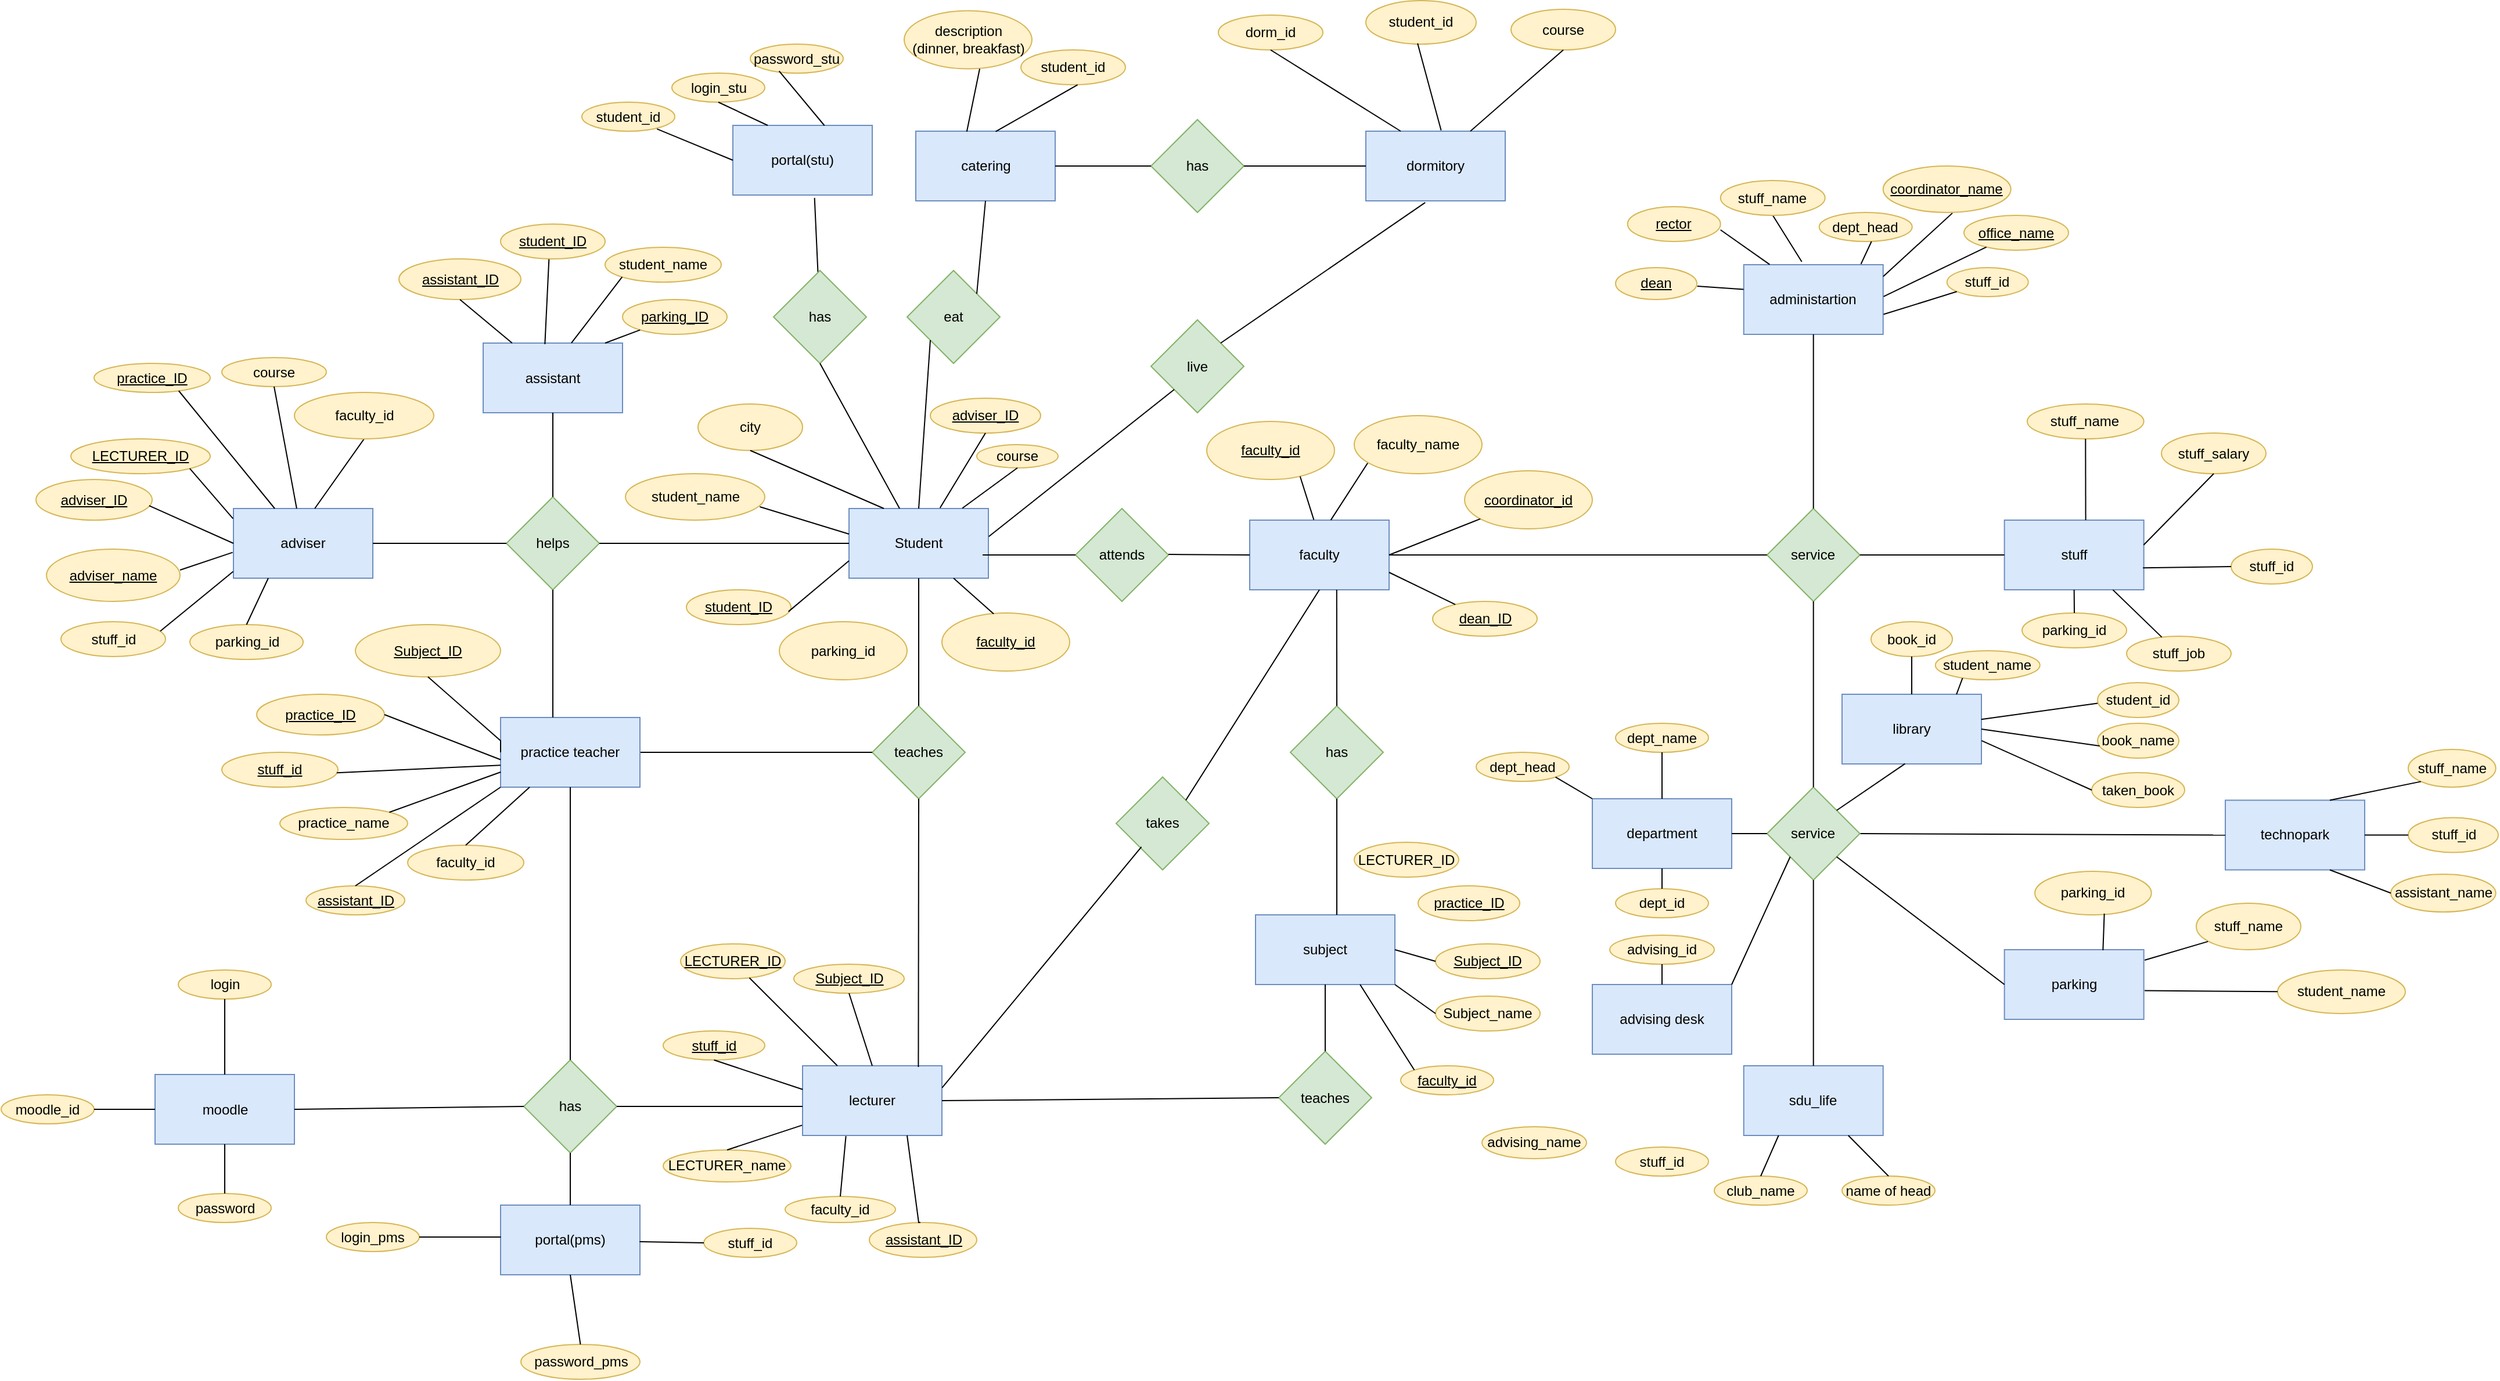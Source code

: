 <mxfile version="20.7.2" type="device"><diagram id="C5RBs43oDa-KdzZeNtuy" name="Page-1"><mxGraphModel dx="3827" dy="2549" grid="1" gridSize="10" guides="1" tooltips="1" connect="1" arrows="1" fold="1" page="1" pageScale="1" pageWidth="827" pageHeight="1169" math="0" shadow="0"><root><mxCell id="WIyWlLk6GJQsqaUBKTNV-0"/><mxCell id="WIyWlLk6GJQsqaUBKTNV-1" parent="WIyWlLk6GJQsqaUBKTNV-0"/><mxCell id="EV6HWMCWGKwHyi5TxWsS-0" value="Student" style="rounded=0;whiteSpace=wrap;html=1;fillColor=#dae8fc;strokeColor=#6c8ebf;" parent="WIyWlLk6GJQsqaUBKTNV-1" vertex="1"><mxGeometry x="220" y="70" width="120" height="60" as="geometry"/></mxCell><mxCell id="EV6HWMCWGKwHyi5TxWsS-1" value="faculty" style="rounded=0;whiteSpace=wrap;html=1;fillColor=#dae8fc;strokeColor=#6c8ebf;" parent="WIyWlLk6GJQsqaUBKTNV-1" vertex="1"><mxGeometry x="565" y="80" width="120" height="60" as="geometry"/></mxCell><mxCell id="EV6HWMCWGKwHyi5TxWsS-2" value="subject" style="rounded=0;whiteSpace=wrap;html=1;fillColor=#dae8fc;strokeColor=#6c8ebf;" parent="WIyWlLk6GJQsqaUBKTNV-1" vertex="1"><mxGeometry x="570" y="420" width="120" height="60" as="geometry"/></mxCell><mxCell id="EV6HWMCWGKwHyi5TxWsS-3" value="lecturer" style="rounded=0;whiteSpace=wrap;html=1;fillColor=#dae8fc;strokeColor=#6c8ebf;" parent="WIyWlLk6GJQsqaUBKTNV-1" vertex="1"><mxGeometry x="180" y="550" width="120" height="60" as="geometry"/></mxCell><mxCell id="EV6HWMCWGKwHyi5TxWsS-4" value="attends" style="rhombus;whiteSpace=wrap;html=1;fillColor=#d5e8d4;strokeColor=#82b366;" parent="WIyWlLk6GJQsqaUBKTNV-1" vertex="1"><mxGeometry x="415" y="70" width="80" height="80" as="geometry"/></mxCell><mxCell id="EV6HWMCWGKwHyi5TxWsS-6" value="teaches" style="rhombus;whiteSpace=wrap;html=1;fillColor=#d5e8d4;strokeColor=#82b366;" parent="WIyWlLk6GJQsqaUBKTNV-1" vertex="1"><mxGeometry x="590" y="537.5" width="80" height="80" as="geometry"/></mxCell><mxCell id="EV6HWMCWGKwHyi5TxWsS-7" value="teaches" style="rhombus;whiteSpace=wrap;html=1;fillColor=#d5e8d4;strokeColor=#82b366;" parent="WIyWlLk6GJQsqaUBKTNV-1" vertex="1"><mxGeometry x="240" y="240" width="80" height="80" as="geometry"/></mxCell><mxCell id="EV6HWMCWGKwHyi5TxWsS-8" value="has" style="rhombus;whiteSpace=wrap;html=1;fillColor=#d5e8d4;strokeColor=#82b366;" parent="WIyWlLk6GJQsqaUBKTNV-1" vertex="1"><mxGeometry x="600" y="240" width="80" height="80" as="geometry"/></mxCell><mxCell id="EV6HWMCWGKwHyi5TxWsS-9" value="takes" style="rhombus;whiteSpace=wrap;html=1;fillColor=#d5e8d4;strokeColor=#82b366;" parent="WIyWlLk6GJQsqaUBKTNV-1" vertex="1"><mxGeometry x="450" y="301.25" width="80" height="80" as="geometry"/></mxCell><mxCell id="EV6HWMCWGKwHyi5TxWsS-10" value="city" style="ellipse;whiteSpace=wrap;html=1;fillColor=#fff2cc;strokeColor=#d6b656;" parent="WIyWlLk6GJQsqaUBKTNV-1" vertex="1"><mxGeometry x="90" y="-20" width="90" height="40" as="geometry"/></mxCell><mxCell id="EV6HWMCWGKwHyi5TxWsS-13" value="&lt;u&gt;faculty_id&lt;/u&gt;" style="ellipse;whiteSpace=wrap;html=1;fillColor=#fff2cc;strokeColor=#d6b656;" parent="WIyWlLk6GJQsqaUBKTNV-1" vertex="1"><mxGeometry x="528" y="-5" width="110" height="50" as="geometry"/></mxCell><mxCell id="EV6HWMCWGKwHyi5TxWsS-18" style="edgeStyle=orthogonalEdgeStyle;rounded=0;orthogonalLoop=1;jettySize=auto;html=1;exitX=0.5;exitY=1;exitDx=0;exitDy=0;" parent="WIyWlLk6GJQsqaUBKTNV-1" edge="1"><mxGeometry relative="1" as="geometry"><mxPoint x="205" y="-110" as="sourcePoint"/><mxPoint x="205" y="-110" as="targetPoint"/></mxGeometry></mxCell><mxCell id="EV6HWMCWGKwHyi5TxWsS-20" value="" style="endArrow=none;html=1;rounded=0;entryX=0.5;entryY=1;entryDx=0;entryDy=0;exitX=0.5;exitY=0;exitDx=0;exitDy=0;" parent="WIyWlLk6GJQsqaUBKTNV-1" source="EV6HWMCWGKwHyi5TxWsS-7" target="EV6HWMCWGKwHyi5TxWsS-0" edge="1"><mxGeometry width="50" height="50" relative="1" as="geometry"><mxPoint x="370" y="320" as="sourcePoint"/><mxPoint x="420" y="270" as="targetPoint"/></mxGeometry></mxCell><mxCell id="EV6HWMCWGKwHyi5TxWsS-21" value="" style="endArrow=none;html=1;rounded=0;exitX=0.5;exitY=0;exitDx=0;exitDy=0;" parent="WIyWlLk6GJQsqaUBKTNV-1" source="EV6HWMCWGKwHyi5TxWsS-8" edge="1"><mxGeometry width="50" height="50" relative="1" as="geometry"><mxPoint x="639.41" y="280" as="sourcePoint"/><mxPoint x="639.91" y="140" as="targetPoint"/><Array as="points"/></mxGeometry></mxCell><mxCell id="EV6HWMCWGKwHyi5TxWsS-22" value="" style="endArrow=none;html=1;rounded=0;entryX=0.5;entryY=1;entryDx=0;entryDy=0;" parent="WIyWlLk6GJQsqaUBKTNV-1" target="EV6HWMCWGKwHyi5TxWsS-8" edge="1"><mxGeometry width="50" height="50" relative="1" as="geometry"><mxPoint x="640" y="420" as="sourcePoint"/><mxPoint x="639.5" y="370" as="targetPoint"/></mxGeometry></mxCell><mxCell id="EV6HWMCWGKwHyi5TxWsS-24" value="" style="endArrow=none;html=1;rounded=0;entryX=0.272;entryY=0.753;entryDx=0;entryDy=0;exitX=1.001;exitY=0.316;exitDx=0;exitDy=0;exitPerimeter=0;entryPerimeter=0;" parent="WIyWlLk6GJQsqaUBKTNV-1" source="EV6HWMCWGKwHyi5TxWsS-3" target="EV6HWMCWGKwHyi5TxWsS-9" edge="1"><mxGeometry width="50" height="50" relative="1" as="geometry"><mxPoint x="379" y="390" as="sourcePoint"/><mxPoint x="379" y="330" as="targetPoint"/></mxGeometry></mxCell><mxCell id="EV6HWMCWGKwHyi5TxWsS-25" value="" style="endArrow=none;html=1;rounded=0;exitX=0.831;exitY=0.016;exitDx=0;exitDy=0;entryX=0.5;entryY=1;entryDx=0;entryDy=0;exitPerimeter=0;" parent="WIyWlLk6GJQsqaUBKTNV-1" source="EV6HWMCWGKwHyi5TxWsS-3" target="EV6HWMCWGKwHyi5TxWsS-7" edge="1"><mxGeometry width="50" height="50" relative="1" as="geometry"><mxPoint x="279.5" y="400" as="sourcePoint"/><mxPoint x="280" y="350" as="targetPoint"/></mxGeometry></mxCell><mxCell id="EV6HWMCWGKwHyi5TxWsS-26" value="" style="endArrow=none;html=1;rounded=0;exitX=1;exitY=0;exitDx=0;exitDy=0;entryX=0.5;entryY=1;entryDx=0;entryDy=0;" parent="WIyWlLk6GJQsqaUBKTNV-1" source="EV6HWMCWGKwHyi5TxWsS-9" target="EV6HWMCWGKwHyi5TxWsS-1" edge="1"><mxGeometry width="50" height="50" relative="1" as="geometry"><mxPoint x="480" y="320" as="sourcePoint"/><mxPoint x="610" y="140" as="targetPoint"/></mxGeometry></mxCell><mxCell id="EV6HWMCWGKwHyi5TxWsS-27" value="" style="endArrow=none;html=1;rounded=0;exitX=1;exitY=0.5;exitDx=0;exitDy=0;" parent="WIyWlLk6GJQsqaUBKTNV-1" target="EV6HWMCWGKwHyi5TxWsS-4" edge="1"><mxGeometry width="50" height="50" relative="1" as="geometry"><mxPoint x="335" y="110" as="sourcePoint"/><mxPoint x="435" y="20" as="targetPoint"/></mxGeometry></mxCell><mxCell id="EV6HWMCWGKwHyi5TxWsS-29" value="" style="endArrow=none;html=1;rounded=0;exitX=1;exitY=0.5;exitDx=0;exitDy=0;" parent="WIyWlLk6GJQsqaUBKTNV-1" edge="1"><mxGeometry width="50" height="50" relative="1" as="geometry"><mxPoint x="495" y="109.5" as="sourcePoint"/><mxPoint x="565" y="110" as="targetPoint"/></mxGeometry></mxCell><mxCell id="EV6HWMCWGKwHyi5TxWsS-31" value="" style="endArrow=none;html=1;rounded=0;exitX=0.25;exitY=0;exitDx=0;exitDy=0;entryX=0.5;entryY=1;entryDx=0;entryDy=0;" parent="WIyWlLk6GJQsqaUBKTNV-1" source="EV6HWMCWGKwHyi5TxWsS-0" target="EV6HWMCWGKwHyi5TxWsS-10" edge="1"><mxGeometry width="50" height="50" relative="1" as="geometry"><mxPoint x="165" y="90" as="sourcePoint"/><mxPoint x="215" y="40" as="targetPoint"/></mxGeometry></mxCell><mxCell id="EV6HWMCWGKwHyi5TxWsS-37" value="&lt;u&gt;student_ID&lt;/u&gt;" style="ellipse;whiteSpace=wrap;html=1;fillColor=#fff2cc;strokeColor=#d6b656;" parent="WIyWlLk6GJQsqaUBKTNV-1" vertex="1"><mxGeometry x="80" y="140" width="90" height="30" as="geometry"/></mxCell><mxCell id="EV6HWMCWGKwHyi5TxWsS-41" value="" style="endArrow=none;html=1;rounded=0;entryX=0.976;entryY=0.627;entryDx=0;entryDy=0;entryPerimeter=0;exitX=0;exitY=0.75;exitDx=0;exitDy=0;" parent="WIyWlLk6GJQsqaUBKTNV-1" source="EV6HWMCWGKwHyi5TxWsS-0" target="EV6HWMCWGKwHyi5TxWsS-37" edge="1"><mxGeometry width="50" height="50" relative="1" as="geometry"><mxPoint x="175" y="160" as="sourcePoint"/><mxPoint x="135" y="110" as="targetPoint"/></mxGeometry></mxCell><mxCell id="EV6HWMCWGKwHyi5TxWsS-48" value="student_name" style="ellipse;whiteSpace=wrap;html=1;fillColor=#fff2cc;strokeColor=#d6b656;" parent="WIyWlLk6GJQsqaUBKTNV-1" vertex="1"><mxGeometry x="27.5" y="40" width="120" height="40" as="geometry"/></mxCell><mxCell id="EV6HWMCWGKwHyi5TxWsS-49" value="" style="endArrow=none;html=1;rounded=0;entryX=-0.008;entryY=0.372;entryDx=0;entryDy=0;entryPerimeter=0;exitX=0.964;exitY=0.712;exitDx=0;exitDy=0;exitPerimeter=0;" parent="WIyWlLk6GJQsqaUBKTNV-1" source="EV6HWMCWGKwHyi5TxWsS-48" target="EV6HWMCWGKwHyi5TxWsS-0" edge="1"><mxGeometry width="50" height="50" relative="1" as="geometry"><mxPoint x="135" y="50" as="sourcePoint"/><mxPoint x="235" y="80" as="targetPoint"/><Array as="points"><mxPoint x="220" y="92"/></Array></mxGeometry></mxCell><mxCell id="EV6HWMCWGKwHyi5TxWsS-50" value="course&lt;br&gt;" style="ellipse;whiteSpace=wrap;html=1;fillColor=#fff2cc;strokeColor=#d6b656;" parent="WIyWlLk6GJQsqaUBKTNV-1" vertex="1"><mxGeometry x="330" y="15" width="70" height="20" as="geometry"/></mxCell><mxCell id="EV6HWMCWGKwHyi5TxWsS-51" value="" style="endArrow=none;html=1;rounded=0;entryX=0.813;entryY=-0.004;entryDx=0;entryDy=0;exitX=0.5;exitY=1;exitDx=0;exitDy=0;entryPerimeter=0;" parent="WIyWlLk6GJQsqaUBKTNV-1" source="EV6HWMCWGKwHyi5TxWsS-50" target="EV6HWMCWGKwHyi5TxWsS-0" edge="1"><mxGeometry width="50" height="50" relative="1" as="geometry"><mxPoint x="145" y="60" as="sourcePoint"/><mxPoint x="245" y="90" as="targetPoint"/><Array as="points"/></mxGeometry></mxCell><mxCell id="EV6HWMCWGKwHyi5TxWsS-52" value="faculty_name" style="ellipse;whiteSpace=wrap;html=1;fillColor=#fff2cc;strokeColor=#d6b656;" parent="WIyWlLk6GJQsqaUBKTNV-1" vertex="1"><mxGeometry x="655" y="-10" width="110" height="50" as="geometry"/></mxCell><mxCell id="EV6HWMCWGKwHyi5TxWsS-53" value="" style="endArrow=none;html=1;rounded=0;entryX=0.105;entryY=0.818;entryDx=0;entryDy=0;exitX=0.582;exitY=-0.001;exitDx=0;exitDy=0;entryPerimeter=0;exitPerimeter=0;" parent="WIyWlLk6GJQsqaUBKTNV-1" source="EV6HWMCWGKwHyi5TxWsS-1" target="EV6HWMCWGKwHyi5TxWsS-52" edge="1"><mxGeometry width="50" height="50" relative="1" as="geometry"><mxPoint x="362.574" y="54.142" as="sourcePoint"/><mxPoint x="315" y="90" as="targetPoint"/><Array as="points"/></mxGeometry></mxCell><mxCell id="EV6HWMCWGKwHyi5TxWsS-54" value="" style="endArrow=none;html=1;rounded=0;entryX=0.731;entryY=0.947;entryDx=0;entryDy=0;exitX=0.46;exitY=-0.005;exitDx=0;exitDy=0;entryPerimeter=0;exitPerimeter=0;" parent="WIyWlLk6GJQsqaUBKTNV-1" source="EV6HWMCWGKwHyi5TxWsS-1" target="EV6HWMCWGKwHyi5TxWsS-13" edge="1"><mxGeometry width="50" height="50" relative="1" as="geometry"><mxPoint x="635" y="90" as="sourcePoint"/><mxPoint x="674.02" y="40.35" as="targetPoint"/><Array as="points"/></mxGeometry></mxCell><mxCell id="EV6HWMCWGKwHyi5TxWsS-56" value="LECTURER_ID" style="ellipse;whiteSpace=wrap;html=1;fillColor=#fff2cc;strokeColor=#d6b656;" parent="WIyWlLk6GJQsqaUBKTNV-1" vertex="1"><mxGeometry x="655" y="357.5" width="90" height="30" as="geometry"/></mxCell><mxCell id="EV6HWMCWGKwHyi5TxWsS-57" value="&lt;u&gt;Subject_ID&lt;/u&gt;" style="ellipse;whiteSpace=wrap;html=1;fillColor=#fff2cc;strokeColor=#d6b656;" parent="WIyWlLk6GJQsqaUBKTNV-1" vertex="1"><mxGeometry x="725" y="445" width="90" height="30" as="geometry"/></mxCell><mxCell id="EV6HWMCWGKwHyi5TxWsS-58" value="Subject_name" style="ellipse;whiteSpace=wrap;html=1;fillColor=#fff2cc;strokeColor=#d6b656;" parent="WIyWlLk6GJQsqaUBKTNV-1" vertex="1"><mxGeometry x="725" y="490" width="90" height="30" as="geometry"/></mxCell><mxCell id="EV6HWMCWGKwHyi5TxWsS-60" value="" style="endArrow=none;html=1;rounded=0;entryX=0;entryY=0.5;entryDx=0;entryDy=0;exitX=1;exitY=0.5;exitDx=0;exitDy=0;" parent="WIyWlLk6GJQsqaUBKTNV-1" source="EV6HWMCWGKwHyi5TxWsS-2" target="EV6HWMCWGKwHyi5TxWsS-57" edge="1"><mxGeometry width="50" height="50" relative="1" as="geometry"><mxPoint x="700" y="430" as="sourcePoint"/><mxPoint x="743.18" y="405.607" as="targetPoint"/></mxGeometry></mxCell><mxCell id="EV6HWMCWGKwHyi5TxWsS-61" value="" style="endArrow=none;html=1;rounded=0;entryX=0;entryY=0.5;entryDx=0;entryDy=0;exitX=1;exitY=1;exitDx=0;exitDy=0;" parent="WIyWlLk6GJQsqaUBKTNV-1" source="EV6HWMCWGKwHyi5TxWsS-2" target="EV6HWMCWGKwHyi5TxWsS-58" edge="1"><mxGeometry width="50" height="50" relative="1" as="geometry"><mxPoint x="700" y="460" as="sourcePoint"/><mxPoint x="730" y="455" as="targetPoint"/></mxGeometry></mxCell><mxCell id="EV6HWMCWGKwHyi5TxWsS-62" value="&lt;u&gt;LECTURER_ID&lt;/u&gt;" style="ellipse;whiteSpace=wrap;html=1;fillColor=#fff2cc;strokeColor=#d6b656;" parent="WIyWlLk6GJQsqaUBKTNV-1" vertex="1"><mxGeometry x="75" y="445" width="90" height="30" as="geometry"/></mxCell><mxCell id="EV6HWMCWGKwHyi5TxWsS-63" value="LECTURER_name" style="ellipse;whiteSpace=wrap;html=1;fillColor=#fff2cc;strokeColor=#d6b656;" parent="WIyWlLk6GJQsqaUBKTNV-1" vertex="1"><mxGeometry x="60" y="622.5" width="110" height="27.5" as="geometry"/></mxCell><mxCell id="EV6HWMCWGKwHyi5TxWsS-64" value="faculty_id" style="ellipse;whiteSpace=wrap;html=1;fillColor=#fff2cc;strokeColor=#d6b656;" parent="WIyWlLk6GJQsqaUBKTNV-1" vertex="1"><mxGeometry x="165" y="662.5" width="95" height="22.5" as="geometry"/></mxCell><mxCell id="EV6HWMCWGKwHyi5TxWsS-65" value="" style="endArrow=none;html=1;rounded=0;exitX=-0.003;exitY=0.853;exitDx=0;exitDy=0;entryX=0.5;entryY=0;entryDx=0;entryDy=0;exitPerimeter=0;" parent="WIyWlLk6GJQsqaUBKTNV-1" source="EV6HWMCWGKwHyi5TxWsS-3" target="EV6HWMCWGKwHyi5TxWsS-63" edge="1"><mxGeometry width="50" height="50" relative="1" as="geometry"><mxPoint x="294.5" y="595" as="sourcePoint"/><mxPoint x="295" y="545" as="targetPoint"/></mxGeometry></mxCell><mxCell id="EV6HWMCWGKwHyi5TxWsS-66" value="" style="endArrow=none;html=1;rounded=0;exitX=0.25;exitY=0;exitDx=0;exitDy=0;" parent="WIyWlLk6GJQsqaUBKTNV-1" source="EV6HWMCWGKwHyi5TxWsS-3" target="EV6HWMCWGKwHyi5TxWsS-62" edge="1"><mxGeometry width="50" height="50" relative="1" as="geometry"><mxPoint x="295" y="655" as="sourcePoint"/><mxPoint x="275" y="695" as="targetPoint"/><Array as="points"/></mxGeometry></mxCell><mxCell id="EV6HWMCWGKwHyi5TxWsS-67" value="" style="endArrow=none;html=1;rounded=0;exitX=0.311;exitY=1.009;exitDx=0;exitDy=0;entryX=0.5;entryY=0;entryDx=0;entryDy=0;exitPerimeter=0;" parent="WIyWlLk6GJQsqaUBKTNV-1" source="EV6HWMCWGKwHyi5TxWsS-3" target="EV6HWMCWGKwHyi5TxWsS-64" edge="1"><mxGeometry width="50" height="50" relative="1" as="geometry"><mxPoint x="235" y="655" as="sourcePoint"/><mxPoint x="168.159" y="696.59" as="targetPoint"/><Array as="points"/></mxGeometry></mxCell><mxCell id="EV6HWMCWGKwHyi5TxWsS-73" value="&lt;u&gt;Subject_ID&lt;/u&gt;" style="ellipse;whiteSpace=wrap;html=1;fillColor=#fff2cc;strokeColor=#d6b656;" parent="WIyWlLk6GJQsqaUBKTNV-1" vertex="1"><mxGeometry x="172.5" y="462.5" width="95" height="25" as="geometry"/></mxCell><mxCell id="EV6HWMCWGKwHyi5TxWsS-76" value="&lt;u&gt;faculty_id&lt;/u&gt;" style="ellipse;whiteSpace=wrap;html=1;fillColor=#fff2cc;strokeColor=#d6b656;" parent="WIyWlLk6GJQsqaUBKTNV-1" vertex="1"><mxGeometry x="695" y="550" width="80" height="25" as="geometry"/></mxCell><mxCell id="EV6HWMCWGKwHyi5TxWsS-79" value="department" style="rounded=0;whiteSpace=wrap;html=1;fillColor=#dae8fc;strokeColor=#6c8ebf;" parent="WIyWlLk6GJQsqaUBKTNV-1" vertex="1"><mxGeometry x="860" y="320" width="120" height="60" as="geometry"/></mxCell><mxCell id="EV6HWMCWGKwHyi5TxWsS-82" value="dept_id" style="ellipse;whiteSpace=wrap;html=1;fillColor=#fff2cc;strokeColor=#d6b656;" parent="WIyWlLk6GJQsqaUBKTNV-1" vertex="1"><mxGeometry x="880" y="397.5" width="80" height="25" as="geometry"/></mxCell><mxCell id="EV6HWMCWGKwHyi5TxWsS-83" value="dept_head" style="ellipse;whiteSpace=wrap;html=1;fillColor=#fff2cc;strokeColor=#d6b656;" parent="WIyWlLk6GJQsqaUBKTNV-1" vertex="1"><mxGeometry x="760" y="280" width="80" height="25" as="geometry"/></mxCell><mxCell id="EV6HWMCWGKwHyi5TxWsS-92" value="" style="endArrow=none;html=1;rounded=0;exitX=0.5;exitY=0;exitDx=0;exitDy=0;entryX=0.5;entryY=1;entryDx=0;entryDy=0;" parent="WIyWlLk6GJQsqaUBKTNV-1" source="EV6HWMCWGKwHyi5TxWsS-82" target="EV6HWMCWGKwHyi5TxWsS-79" edge="1"><mxGeometry width="50" height="50" relative="1" as="geometry"><mxPoint x="703.721" y="703.748" as="sourcePoint"/><mxPoint x="630.0" y="625" as="targetPoint"/></mxGeometry></mxCell><mxCell id="EV6HWMCWGKwHyi5TxWsS-93" value="library" style="rounded=0;whiteSpace=wrap;html=1;fillColor=#dae8fc;strokeColor=#6c8ebf;" parent="WIyWlLk6GJQsqaUBKTNV-1" vertex="1"><mxGeometry x="1075" y="230" width="120" height="60" as="geometry"/></mxCell><mxCell id="EV6HWMCWGKwHyi5TxWsS-94" value="adviser" style="rounded=0;whiteSpace=wrap;html=1;fillColor=#dae8fc;strokeColor=#6c8ebf;" parent="WIyWlLk6GJQsqaUBKTNV-1" vertex="1"><mxGeometry x="-310" y="70" width="120" height="60" as="geometry"/></mxCell><mxCell id="EV6HWMCWGKwHyi5TxWsS-96" value="assistant" style="rounded=0;whiteSpace=wrap;html=1;fillColor=#dae8fc;strokeColor=#6c8ebf;" parent="WIyWlLk6GJQsqaUBKTNV-1" vertex="1"><mxGeometry x="-95" y="-72.5" width="120" height="60" as="geometry"/></mxCell><mxCell id="EV6HWMCWGKwHyi5TxWsS-97" value="technopark" style="rounded=0;whiteSpace=wrap;html=1;fillColor=#dae8fc;strokeColor=#6c8ebf;" parent="WIyWlLk6GJQsqaUBKTNV-1" vertex="1"><mxGeometry x="1405" y="321.25" width="120" height="60" as="geometry"/></mxCell><mxCell id="EV6HWMCWGKwHyi5TxWsS-98" value="sdu_life" style="rounded=0;whiteSpace=wrap;html=1;fillColor=#dae8fc;strokeColor=#6c8ebf;" parent="WIyWlLk6GJQsqaUBKTNV-1" vertex="1"><mxGeometry x="990.36" y="550" width="120" height="60" as="geometry"/></mxCell><mxCell id="tcan3FFionZMU1R9-4qQ-0" value="" style="endArrow=none;html=1;rounded=0;entryX=0;entryY=0.5;entryDx=0;entryDy=0;exitX=1;exitY=0.5;exitDx=0;exitDy=0;startArrow=none;" parent="WIyWlLk6GJQsqaUBKTNV-1" source="tcan3FFionZMU1R9-4qQ-5" target="EV6HWMCWGKwHyi5TxWsS-97" edge="1"><mxGeometry width="50" height="50" relative="1" as="geometry"><mxPoint x="850" y="700" as="sourcePoint"/><mxPoint x="900" y="650" as="targetPoint"/></mxGeometry></mxCell><mxCell id="tcan3FFionZMU1R9-4qQ-5" value="service" style="rhombus;whiteSpace=wrap;html=1;fillColor=#d5e8d4;strokeColor=#82b366;" parent="WIyWlLk6GJQsqaUBKTNV-1" vertex="1"><mxGeometry x="1010.36" y="310" width="80" height="80" as="geometry"/></mxCell><mxCell id="tcan3FFionZMU1R9-4qQ-7" value="" style="endArrow=none;html=1;rounded=0;entryX=0;entryY=0.5;entryDx=0;entryDy=0;exitX=1;exitY=0.5;exitDx=0;exitDy=0;" parent="WIyWlLk6GJQsqaUBKTNV-1" source="EV6HWMCWGKwHyi5TxWsS-79" target="tcan3FFionZMU1R9-4qQ-5" edge="1"><mxGeometry width="50" height="50" relative="1" as="geometry"><mxPoint x="690" y="595" as="sourcePoint"/><mxPoint x="1000" y="755" as="targetPoint"/></mxGeometry></mxCell><mxCell id="tcan3FFionZMU1R9-4qQ-8" value="" style="endArrow=none;html=1;rounded=0;entryX=0;entryY=0.5;entryDx=0;entryDy=0;exitX=1;exitY=0.5;exitDx=0;exitDy=0;" parent="WIyWlLk6GJQsqaUBKTNV-1" source="tcan3FFionZMU1R9-4qQ-22" target="EV6HWMCWGKwHyi5TxWsS-7" edge="1"><mxGeometry width="50" height="50" relative="1" as="geometry"><mxPoint x="305.0" y="630" as="sourcePoint"/><mxPoint x="370" y="520" as="targetPoint"/></mxGeometry></mxCell><mxCell id="tcan3FFionZMU1R9-4qQ-9" value="helps" style="rhombus;whiteSpace=wrap;html=1;fillColor=#d5e8d4;strokeColor=#82b366;" parent="WIyWlLk6GJQsqaUBKTNV-1" vertex="1"><mxGeometry x="-75" y="60" width="80" height="80" as="geometry"/></mxCell><mxCell id="tcan3FFionZMU1R9-4qQ-10" value="" style="endArrow=none;html=1;rounded=0;entryX=0.5;entryY=0;entryDx=0;entryDy=0;exitX=0.5;exitY=1;exitDx=0;exitDy=0;" parent="WIyWlLk6GJQsqaUBKTNV-1" source="EV6HWMCWGKwHyi5TxWsS-96" target="tcan3FFionZMU1R9-4qQ-9" edge="1"><mxGeometry width="50" height="50" relative="1" as="geometry"><mxPoint x="-35" y="-10" as="sourcePoint"/><mxPoint x="-30" y="70" as="targetPoint"/></mxGeometry></mxCell><mxCell id="tcan3FFionZMU1R9-4qQ-21" value="" style="endArrow=none;html=1;rounded=0;exitX=1;exitY=0;exitDx=0;exitDy=0;entryX=0.452;entryY=0.997;entryDx=0;entryDy=0;entryPerimeter=0;" parent="WIyWlLk6GJQsqaUBKTNV-1" source="tcan3FFionZMU1R9-4qQ-5" target="EV6HWMCWGKwHyi5TxWsS-93" edge="1"><mxGeometry width="50" height="50" relative="1" as="geometry"><mxPoint x="920" y="584" as="sourcePoint"/><mxPoint x="970" y="534" as="targetPoint"/></mxGeometry></mxCell><mxCell id="tcan3FFionZMU1R9-4qQ-22" value="practice teacher" style="rounded=0;whiteSpace=wrap;html=1;fillColor=#dae8fc;strokeColor=#6c8ebf;" parent="WIyWlLk6GJQsqaUBKTNV-1" vertex="1"><mxGeometry x="-80" y="250" width="120" height="60" as="geometry"/></mxCell><mxCell id="tcan3FFionZMU1R9-4qQ-25" value="" style="endArrow=none;html=1;rounded=0;entryX=0;entryY=0.5;entryDx=0;entryDy=0;exitX=1;exitY=0.5;exitDx=0;exitDy=0;" parent="WIyWlLk6GJQsqaUBKTNV-1" source="tcan3FFionZMU1R9-4qQ-9" target="EV6HWMCWGKwHyi5TxWsS-0" edge="1"><mxGeometry width="50" height="50" relative="1" as="geometry"><mxPoint x="10" y="120" as="sourcePoint"/><mxPoint x="60" y="70" as="targetPoint"/></mxGeometry></mxCell><mxCell id="tcan3FFionZMU1R9-4qQ-26" value="dept_name" style="ellipse;whiteSpace=wrap;html=1;fillColor=#fff2cc;strokeColor=#d6b656;" parent="WIyWlLk6GJQsqaUBKTNV-1" vertex="1"><mxGeometry x="880" y="255" width="80" height="25" as="geometry"/></mxCell><mxCell id="tcan3FFionZMU1R9-4qQ-29" value="" style="endArrow=none;html=1;rounded=0;entryX=1;entryY=0.5;entryDx=0;entryDy=0;exitX=0;exitY=0.5;exitDx=0;exitDy=0;" parent="WIyWlLk6GJQsqaUBKTNV-1" source="tcan3FFionZMU1R9-4qQ-9" target="EV6HWMCWGKwHyi5TxWsS-94" edge="1"><mxGeometry width="50" height="50" relative="1" as="geometry"><mxPoint x="-90" y="240" as="sourcePoint"/><mxPoint x="-40" y="190" as="targetPoint"/></mxGeometry></mxCell><mxCell id="tcan3FFionZMU1R9-4qQ-34" value="" style="endArrow=none;html=1;rounded=0;entryX=0.5;entryY=1;entryDx=0;entryDy=0;exitX=0.375;exitY=-0.003;exitDx=0;exitDy=0;exitPerimeter=0;" parent="WIyWlLk6GJQsqaUBKTNV-1" source="tcan3FFionZMU1R9-4qQ-22" target="tcan3FFionZMU1R9-4qQ-9" edge="1"><mxGeometry width="50" height="50" relative="1" as="geometry"><mxPoint x="150" y="210" as="sourcePoint"/><mxPoint x="200" y="160" as="targetPoint"/></mxGeometry></mxCell><mxCell id="tcan3FFionZMU1R9-4qQ-38" value="&lt;u&gt;practice_ID&lt;/u&gt;" style="ellipse;whiteSpace=wrap;html=1;fillColor=#fff2cc;strokeColor=#d6b656;" parent="WIyWlLk6GJQsqaUBKTNV-1" vertex="1"><mxGeometry x="-290" y="230" width="110" height="35" as="geometry"/></mxCell><mxCell id="tcan3FFionZMU1R9-4qQ-39" value="practice_name" style="ellipse;whiteSpace=wrap;html=1;fillColor=#fff2cc;strokeColor=#d6b656;" parent="WIyWlLk6GJQsqaUBKTNV-1" vertex="1"><mxGeometry x="-270" y="327.5" width="110" height="27.5" as="geometry"/></mxCell><mxCell id="tcan3FFionZMU1R9-4qQ-40" value="faculty_id" style="ellipse;whiteSpace=wrap;html=1;fillColor=#fff2cc;strokeColor=#d6b656;" parent="WIyWlLk6GJQsqaUBKTNV-1" vertex="1"><mxGeometry x="-160" y="360" width="100" height="30" as="geometry"/></mxCell><mxCell id="tcan3FFionZMU1R9-4qQ-41" value="&lt;u&gt;Subject_ID&lt;/u&gt;" style="ellipse;whiteSpace=wrap;html=1;fillColor=#fff2cc;strokeColor=#d6b656;" parent="WIyWlLk6GJQsqaUBKTNV-1" vertex="1"><mxGeometry x="-205" y="170" width="125" height="45" as="geometry"/></mxCell><mxCell id="tcan3FFionZMU1R9-4qQ-42" value="" style="endArrow=none;html=1;rounded=0;entryX=0.5;entryY=1;entryDx=0;entryDy=0;exitX=0;exitY=0.5;exitDx=0;exitDy=0;" parent="WIyWlLk6GJQsqaUBKTNV-1" source="tcan3FFionZMU1R9-4qQ-22" target="tcan3FFionZMU1R9-4qQ-41" edge="1"><mxGeometry width="50" height="50" relative="1" as="geometry"><mxPoint x="-150" y="300" as="sourcePoint"/><mxPoint x="-150" y="260" as="targetPoint"/><Array as="points"><mxPoint x="-80" y="270"/></Array></mxGeometry></mxCell><mxCell id="tcan3FFionZMU1R9-4qQ-43" value="" style="endArrow=none;html=1;rounded=0;exitX=1;exitY=0.5;exitDx=0;exitDy=0;entryX=0.001;entryY=0.606;entryDx=0;entryDy=0;entryPerimeter=0;" parent="WIyWlLk6GJQsqaUBKTNV-1" source="tcan3FFionZMU1R9-4qQ-38" target="tcan3FFionZMU1R9-4qQ-22" edge="1"><mxGeometry width="50" height="50" relative="1" as="geometry"><mxPoint x="-110" y="310" as="sourcePoint"/><mxPoint x="-80" y="290" as="targetPoint"/></mxGeometry></mxCell><mxCell id="tcan3FFionZMU1R9-4qQ-44" value="" style="endArrow=none;html=1;rounded=0;exitX=0.5;exitY=0;exitDx=0;exitDy=0;" parent="WIyWlLk6GJQsqaUBKTNV-1" source="tcan3FFionZMU1R9-4qQ-40" edge="1"><mxGeometry width="50" height="50" relative="1" as="geometry"><mxPoint x="-105" y="360" as="sourcePoint"/><mxPoint x="-55" y="310" as="targetPoint"/></mxGeometry></mxCell><mxCell id="tcan3FFionZMU1R9-4qQ-46" value="" style="endArrow=none;html=1;rounded=0;exitX=1;exitY=0;exitDx=0;exitDy=0;entryX=0.001;entryY=0.783;entryDx=0;entryDy=0;entryPerimeter=0;" parent="WIyWlLk6GJQsqaUBKTNV-1" source="tcan3FFionZMU1R9-4qQ-39" target="tcan3FFionZMU1R9-4qQ-22" edge="1"><mxGeometry width="50" height="50" relative="1" as="geometry"><mxPoint x="-130" y="350" as="sourcePoint"/><mxPoint x="-80" y="300" as="targetPoint"/></mxGeometry></mxCell><mxCell id="tcan3FFionZMU1R9-4qQ-47" value="&lt;u&gt;adviser_ID&lt;/u&gt;" style="ellipse;whiteSpace=wrap;html=1;fillColor=#fff2cc;strokeColor=#d6b656;" parent="WIyWlLk6GJQsqaUBKTNV-1" vertex="1"><mxGeometry x="-480" y="45" width="100" height="35" as="geometry"/></mxCell><mxCell id="tcan3FFionZMU1R9-4qQ-50" value="" style="endArrow=none;html=1;rounded=0;entryX=0;entryY=0.5;entryDx=0;entryDy=0;exitX=0.974;exitY=0.644;exitDx=0;exitDy=0;exitPerimeter=0;" parent="WIyWlLk6GJQsqaUBKTNV-1" source="tcan3FFionZMU1R9-4qQ-47" target="EV6HWMCWGKwHyi5TxWsS-94" edge="1"><mxGeometry width="50" height="50" relative="1" as="geometry"><mxPoint x="-170" y="80" as="sourcePoint"/><mxPoint x="-120" y="30" as="targetPoint"/></mxGeometry></mxCell><mxCell id="tcan3FFionZMU1R9-4qQ-51" value="" style="endArrow=none;html=1;rounded=0;entryX=0.5;entryY=1;entryDx=0;entryDy=0;exitX=0.5;exitY=0;exitDx=0;exitDy=0;" parent="WIyWlLk6GJQsqaUBKTNV-1" source="EV6HWMCWGKwHyi5TxWsS-98" target="tcan3FFionZMU1R9-4qQ-5" edge="1"><mxGeometry width="50" height="50" relative="1" as="geometry"><mxPoint x="860" y="820" as="sourcePoint"/><mxPoint x="610" y="750" as="targetPoint"/></mxGeometry></mxCell><mxCell id="tcan3FFionZMU1R9-4qQ-52" value="&lt;u&gt;assistant_ID&lt;/u&gt;" style="ellipse;whiteSpace=wrap;html=1;fillColor=#fff2cc;strokeColor=#d6b656;" parent="WIyWlLk6GJQsqaUBKTNV-1" vertex="1"><mxGeometry x="-167.5" y="-145" width="105" height="35" as="geometry"/></mxCell><mxCell id="tcan3FFionZMU1R9-4qQ-53" value="" style="endArrow=none;html=1;rounded=0;entryX=0.5;entryY=1;entryDx=0;entryDy=0;" parent="WIyWlLk6GJQsqaUBKTNV-1" target="tcan3FFionZMU1R9-4qQ-55" edge="1"><mxGeometry width="50" height="50" relative="1" as="geometry"><mxPoint x="-240" y="70" as="sourcePoint"/><mxPoint x="-230" y="-80" as="targetPoint"/></mxGeometry></mxCell><mxCell id="tcan3FFionZMU1R9-4qQ-54" value="course" style="ellipse;whiteSpace=wrap;html=1;fillColor=#fff2cc;strokeColor=#d6b656;" parent="WIyWlLk6GJQsqaUBKTNV-1" vertex="1"><mxGeometry x="-320" y="-60" width="90" height="25" as="geometry"/></mxCell><mxCell id="tcan3FFionZMU1R9-4qQ-55" value="faculty_id" style="ellipse;whiteSpace=wrap;html=1;fillColor=#fff2cc;strokeColor=#d6b656;" parent="WIyWlLk6GJQsqaUBKTNV-1" vertex="1"><mxGeometry x="-257.5" y="-30" width="120" height="40" as="geometry"/></mxCell><mxCell id="tcan3FFionZMU1R9-4qQ-56" value="" style="endArrow=none;html=1;rounded=0;entryX=0.5;entryY=1;entryDx=0;entryDy=0;" parent="WIyWlLk6GJQsqaUBKTNV-1" source="EV6HWMCWGKwHyi5TxWsS-94" target="tcan3FFionZMU1R9-4qQ-54" edge="1"><mxGeometry width="50" height="50" relative="1" as="geometry"><mxPoint x="-301.552" y="-43.729" as="sourcePoint"/><mxPoint x="-340" y="-80" as="targetPoint"/></mxGeometry></mxCell><mxCell id="tcan3FFionZMU1R9-4qQ-57" value="" style="endArrow=none;html=1;rounded=0;entryX=0.5;entryY=1;entryDx=0;entryDy=0;exitX=0.208;exitY=0;exitDx=0;exitDy=0;exitPerimeter=0;" parent="WIyWlLk6GJQsqaUBKTNV-1" source="EV6HWMCWGKwHyi5TxWsS-96" target="tcan3FFionZMU1R9-4qQ-52" edge="1"><mxGeometry width="50" height="50" relative="1" as="geometry"><mxPoint x="-60" y="-110" as="sourcePoint"/><mxPoint y="-140" as="targetPoint"/></mxGeometry></mxCell><mxCell id="tcan3FFionZMU1R9-4qQ-104" value="assistant_name" style="ellipse;whiteSpace=wrap;html=1;fillColor=#fff2cc;strokeColor=#d6b656;" parent="WIyWlLk6GJQsqaUBKTNV-1" vertex="1"><mxGeometry x="1547.5" y="385" width="90.36" height="32.5" as="geometry"/></mxCell><mxCell id="tcan3FFionZMU1R9-4qQ-111" value="club_name" style="ellipse;whiteSpace=wrap;html=1;fillColor=#fff2cc;strokeColor=#d6b656;" parent="WIyWlLk6GJQsqaUBKTNV-1" vertex="1"><mxGeometry x="965" y="645" width="80" height="25" as="geometry"/></mxCell><mxCell id="tcan3FFionZMU1R9-4qQ-114" value="name of head" style="ellipse;whiteSpace=wrap;html=1;fillColor=#fff2cc;strokeColor=#d6b656;" parent="WIyWlLk6GJQsqaUBKTNV-1" vertex="1"><mxGeometry x="1075.0" y="645" width="80" height="25" as="geometry"/></mxCell><mxCell id="tcan3FFionZMU1R9-4qQ-117" value="&lt;u&gt;faculty_id&lt;/u&gt;" style="ellipse;whiteSpace=wrap;html=1;fillColor=#fff2cc;strokeColor=#d6b656;" parent="WIyWlLk6GJQsqaUBKTNV-1" vertex="1"><mxGeometry x="300" y="160" width="110" height="50" as="geometry"/></mxCell><mxCell id="tcan3FFionZMU1R9-4qQ-118" value="" style="endArrow=none;html=1;rounded=0;entryX=0.405;entryY=0.016;entryDx=0;entryDy=0;exitX=0.75;exitY=1;exitDx=0;exitDy=0;entryPerimeter=0;" parent="WIyWlLk6GJQsqaUBKTNV-1" source="EV6HWMCWGKwHyi5TxWsS-0" target="tcan3FFionZMU1R9-4qQ-117" edge="1"><mxGeometry width="50" height="50" relative="1" as="geometry"><mxPoint x="332.574" y="24.142" as="sourcePoint"/><mxPoint x="315" y="80" as="targetPoint"/><Array as="points"/></mxGeometry></mxCell><mxCell id="tcan3FFionZMU1R9-4qQ-119" value="&lt;u&gt;coordinator_id&lt;/u&gt;" style="ellipse;whiteSpace=wrap;html=1;fillColor=#fff2cc;strokeColor=#d6b656;" parent="WIyWlLk6GJQsqaUBKTNV-1" vertex="1"><mxGeometry x="750" y="37.5" width="110" height="50" as="geometry"/></mxCell><mxCell id="tcan3FFionZMU1R9-4qQ-120" value="" style="endArrow=none;html=1;rounded=0;entryX=1;entryY=0.5;entryDx=0;entryDy=0;" parent="WIyWlLk6GJQsqaUBKTNV-1" source="tcan3FFionZMU1R9-4qQ-119" target="EV6HWMCWGKwHyi5TxWsS-1" edge="1"><mxGeometry width="50" height="50" relative="1" as="geometry"><mxPoint x="332.574" y="24.142" as="sourcePoint"/><mxPoint x="315" y="80" as="targetPoint"/><Array as="points"/></mxGeometry></mxCell><mxCell id="tcan3FFionZMU1R9-4qQ-121" value="administartion" style="rounded=0;whiteSpace=wrap;html=1;fillColor=#dae8fc;strokeColor=#6c8ebf;" parent="WIyWlLk6GJQsqaUBKTNV-1" vertex="1"><mxGeometry x="990.36" y="-140" width="120" height="60" as="geometry"/></mxCell><mxCell id="tcan3FFionZMU1R9-4qQ-122" value="" style="endArrow=none;html=1;rounded=0;entryX=0.5;entryY=1;entryDx=0;entryDy=0;" parent="WIyWlLk6GJQsqaUBKTNV-1" target="tcan3FFionZMU1R9-4qQ-125" edge="1"><mxGeometry width="50" height="50" relative="1" as="geometry"><mxPoint x="1040.36" y="-142.5" as="sourcePoint"/><mxPoint x="1040.36" y="-192.5" as="targetPoint"/></mxGeometry></mxCell><mxCell id="tcan3FFionZMU1R9-4qQ-125" value="stuff_name" style="ellipse;whiteSpace=wrap;html=1;fillColor=#fff2cc;strokeColor=#d6b656;" parent="WIyWlLk6GJQsqaUBKTNV-1" vertex="1"><mxGeometry x="970.36" y="-212.5" width="90" height="30" as="geometry"/></mxCell><mxCell id="tcan3FFionZMU1R9-4qQ-126" value="stuff" style="rounded=0;whiteSpace=wrap;html=1;fillColor=#dae8fc;strokeColor=#6c8ebf;" parent="WIyWlLk6GJQsqaUBKTNV-1" vertex="1"><mxGeometry x="1214.82" y="80" width="120" height="60" as="geometry"/></mxCell><mxCell id="tcan3FFionZMU1R9-4qQ-127" value="stuff_name" style="ellipse;whiteSpace=wrap;html=1;fillColor=#fff2cc;strokeColor=#d6b656;" parent="WIyWlLk6GJQsqaUBKTNV-1" vertex="1"><mxGeometry x="1234.46" y="-20" width="100.36" height="30" as="geometry"/></mxCell><mxCell id="tcan3FFionZMU1R9-4qQ-128" value="stuff_id" style="ellipse;whiteSpace=wrap;html=1;fillColor=#fff2cc;strokeColor=#d6b656;" parent="WIyWlLk6GJQsqaUBKTNV-1" vertex="1"><mxGeometry x="1410" y="105" width="70" height="30" as="geometry"/></mxCell><mxCell id="tcan3FFionZMU1R9-4qQ-129" value="stuff_salary" style="ellipse;whiteSpace=wrap;html=1;fillColor=#fff2cc;strokeColor=#d6b656;" parent="WIyWlLk6GJQsqaUBKTNV-1" vertex="1"><mxGeometry x="1350" y="5" width="90" height="35" as="geometry"/></mxCell><mxCell id="tcan3FFionZMU1R9-4qQ-130" value="stuff_job" style="ellipse;whiteSpace=wrap;html=1;fillColor=#fff2cc;strokeColor=#d6b656;" parent="WIyWlLk6GJQsqaUBKTNV-1" vertex="1"><mxGeometry x="1320" y="180" width="90" height="30" as="geometry"/></mxCell><mxCell id="tcan3FFionZMU1R9-4qQ-131" value="" style="endArrow=none;html=1;rounded=0;exitX=0.583;exitY=0;exitDx=0;exitDy=0;exitPerimeter=0;entryX=0.5;entryY=1;entryDx=0;entryDy=0;" parent="WIyWlLk6GJQsqaUBKTNV-1" source="tcan3FFionZMU1R9-4qQ-126" target="tcan3FFionZMU1R9-4qQ-127" edge="1"><mxGeometry width="50" height="50" relative="1" as="geometry"><mxPoint x="1200" y="380" as="sourcePoint"/><mxPoint x="1200" y="330" as="targetPoint"/></mxGeometry></mxCell><mxCell id="tcan3FFionZMU1R9-4qQ-132" value="" style="endArrow=none;html=1;rounded=0;exitX=0.999;exitY=0.356;exitDx=0;exitDy=0;exitPerimeter=0;entryX=0.5;entryY=1;entryDx=0;entryDy=0;" parent="WIyWlLk6GJQsqaUBKTNV-1" source="tcan3FFionZMU1R9-4qQ-126" target="tcan3FFionZMU1R9-4qQ-129" edge="1"><mxGeometry width="50" height="50" relative="1" as="geometry"><mxPoint x="1280" y="410" as="sourcePoint"/><mxPoint x="1360" y="347.5" as="targetPoint"/></mxGeometry></mxCell><mxCell id="tcan3FFionZMU1R9-4qQ-133" value="" style="endArrow=none;html=1;rounded=0;exitX=0.994;exitY=0.685;exitDx=0;exitDy=0;exitPerimeter=0;entryX=0;entryY=0.5;entryDx=0;entryDy=0;" parent="WIyWlLk6GJQsqaUBKTNV-1" source="tcan3FFionZMU1R9-4qQ-126" target="tcan3FFionZMU1R9-4qQ-128" edge="1"><mxGeometry width="50" height="50" relative="1" as="geometry"><mxPoint x="1260" y="420" as="sourcePoint"/><mxPoint x="1310" y="370" as="targetPoint"/></mxGeometry></mxCell><mxCell id="tcan3FFionZMU1R9-4qQ-134" value="" style="endArrow=none;html=1;rounded=0;exitX=0.778;exitY=1.001;exitDx=0;exitDy=0;exitPerimeter=0;" parent="WIyWlLk6GJQsqaUBKTNV-1" source="tcan3FFionZMU1R9-4qQ-126" target="tcan3FFionZMU1R9-4qQ-130" edge="1"><mxGeometry width="50" height="50" relative="1" as="geometry"><mxPoint x="1230" y="420" as="sourcePoint"/><mxPoint x="1280" y="370" as="targetPoint"/></mxGeometry></mxCell><mxCell id="tcan3FFionZMU1R9-4qQ-136" value="&lt;u&gt;coordinator_name&lt;/u&gt;" style="ellipse;whiteSpace=wrap;html=1;fillColor=#fff2cc;strokeColor=#d6b656;" parent="WIyWlLk6GJQsqaUBKTNV-1" vertex="1"><mxGeometry x="1110.36" y="-225" width="110" height="40" as="geometry"/></mxCell><mxCell id="tcan3FFionZMU1R9-4qQ-137" value="&lt;u&gt;stuff_id&lt;/u&gt;" style="ellipse;whiteSpace=wrap;html=1;fillColor=#fff2cc;strokeColor=#d6b656;" parent="WIyWlLk6GJQsqaUBKTNV-1" vertex="1"><mxGeometry x="60" y="520" width="87.5" height="25" as="geometry"/></mxCell><mxCell id="tcan3FFionZMU1R9-4qQ-138" value="&lt;u&gt;stuff_id&lt;/u&gt;" style="ellipse;whiteSpace=wrap;html=1;fillColor=#fff2cc;strokeColor=#d6b656;" parent="WIyWlLk6GJQsqaUBKTNV-1" vertex="1"><mxGeometry x="-320" y="280" width="100" height="30" as="geometry"/></mxCell><mxCell id="tcan3FFionZMU1R9-4qQ-139" value="&lt;u&gt;adviser_ID&lt;/u&gt;" style="ellipse;whiteSpace=wrap;html=1;fillColor=#fff2cc;strokeColor=#d6b656;" parent="WIyWlLk6GJQsqaUBKTNV-1" vertex="1"><mxGeometry x="290" y="-25" width="95" height="30" as="geometry"/></mxCell><mxCell id="tcan3FFionZMU1R9-4qQ-140" value="&lt;u&gt;practice_ID&lt;/u&gt;" style="ellipse;whiteSpace=wrap;html=1;fillColor=#fff2cc;strokeColor=#d6b656;" parent="WIyWlLk6GJQsqaUBKTNV-1" vertex="1"><mxGeometry x="-430" y="-55" width="100" height="25" as="geometry"/></mxCell><mxCell id="tcan3FFionZMU1R9-4qQ-141" value="&lt;u&gt;LECTURER_ID&lt;/u&gt;" style="ellipse;whiteSpace=wrap;html=1;fillColor=#fff2cc;strokeColor=#d6b656;" parent="WIyWlLk6GJQsqaUBKTNV-1" vertex="1"><mxGeometry x="-450" y="10" width="120" height="30" as="geometry"/></mxCell><mxCell id="tcan3FFionZMU1R9-4qQ-142" value="&lt;u&gt;student_ID&lt;/u&gt;" style="ellipse;whiteSpace=wrap;html=1;fillColor=#fff2cc;strokeColor=#d6b656;" parent="WIyWlLk6GJQsqaUBKTNV-1" vertex="1"><mxGeometry x="-80" y="-175" width="90" height="30" as="geometry"/></mxCell><mxCell id="tcan3FFionZMU1R9-4qQ-143" value="student_name" style="ellipse;whiteSpace=wrap;html=1;fillColor=#fff2cc;strokeColor=#d6b656;" parent="WIyWlLk6GJQsqaUBKTNV-1" vertex="1"><mxGeometry x="10" y="-155" width="100" height="30" as="geometry"/></mxCell><mxCell id="tcan3FFionZMU1R9-4qQ-144" value="&lt;u&gt;assistant_ID&lt;/u&gt;" style="ellipse;whiteSpace=wrap;html=1;fillColor=#fff2cc;strokeColor=#d6b656;" parent="WIyWlLk6GJQsqaUBKTNV-1" vertex="1"><mxGeometry x="237.5" y="685" width="92.5" height="30" as="geometry"/></mxCell><mxCell id="tcan3FFionZMU1R9-4qQ-145" value="&lt;u&gt;assistant_ID&lt;/u&gt;" style="ellipse;whiteSpace=wrap;html=1;fillColor=#fff2cc;strokeColor=#d6b656;" parent="WIyWlLk6GJQsqaUBKTNV-1" vertex="1"><mxGeometry x="-247.5" y="395" width="85" height="25" as="geometry"/></mxCell><mxCell id="tcan3FFionZMU1R9-4qQ-146" value="&lt;u&gt;practice_ID&lt;/u&gt;" style="ellipse;whiteSpace=wrap;html=1;fillColor=#fff2cc;strokeColor=#d6b656;" parent="WIyWlLk6GJQsqaUBKTNV-1" vertex="1"><mxGeometry x="710" y="395" width="87.5" height="30" as="geometry"/></mxCell><mxCell id="tcan3FFionZMU1R9-4qQ-151" value="stuff_id" style="ellipse;whiteSpace=wrap;html=1;fillColor=#fff2cc;strokeColor=#d6b656;" parent="WIyWlLk6GJQsqaUBKTNV-1" vertex="1"><mxGeometry x="1165.36" y="-137.5" width="70" height="25" as="geometry"/></mxCell><mxCell id="tcan3FFionZMU1R9-4qQ-154" value="book_id" style="ellipse;whiteSpace=wrap;html=1;fillColor=#fff2cc;strokeColor=#d6b656;" parent="WIyWlLk6GJQsqaUBKTNV-1" vertex="1"><mxGeometry x="1100.0" y="167.5" width="70" height="30" as="geometry"/></mxCell><mxCell id="tcan3FFionZMU1R9-4qQ-155" value="book_name" style="ellipse;whiteSpace=wrap;html=1;fillColor=#fff2cc;strokeColor=#d6b656;" parent="WIyWlLk6GJQsqaUBKTNV-1" vertex="1"><mxGeometry x="1295" y="255" width="70" height="30" as="geometry"/></mxCell><mxCell id="tcan3FFionZMU1R9-4qQ-157" value="student_id" style="ellipse;whiteSpace=wrap;html=1;fillColor=#fff2cc;strokeColor=#d6b656;" parent="WIyWlLk6GJQsqaUBKTNV-1" vertex="1"><mxGeometry x="1295" y="220" width="70" height="30" as="geometry"/></mxCell><mxCell id="tcan3FFionZMU1R9-4qQ-158" value="portal(stu)" style="rounded=0;whiteSpace=wrap;html=1;fillColor=#dae8fc;strokeColor=#6c8ebf;" parent="WIyWlLk6GJQsqaUBKTNV-1" vertex="1"><mxGeometry x="120" y="-260" width="120" height="60" as="geometry"/></mxCell><mxCell id="tcan3FFionZMU1R9-4qQ-159" value="advising desk" style="rounded=0;whiteSpace=wrap;html=1;fillColor=#dae8fc;strokeColor=#6c8ebf;" parent="WIyWlLk6GJQsqaUBKTNV-1" vertex="1"><mxGeometry x="860" y="480" width="120" height="60" as="geometry"/></mxCell><mxCell id="tcan3FFionZMU1R9-4qQ-160" value="student_id" style="ellipse;whiteSpace=wrap;html=1;fillColor=#fff2cc;strokeColor=#d6b656;" parent="WIyWlLk6GJQsqaUBKTNV-1" vertex="1"><mxGeometry x="-10" y="-280" width="80" height="25" as="geometry"/></mxCell><mxCell id="tcan3FFionZMU1R9-4qQ-161" value="advising_id" style="ellipse;whiteSpace=wrap;html=1;fillColor=#fff2cc;strokeColor=#d6b656;" parent="WIyWlLk6GJQsqaUBKTNV-1" vertex="1"><mxGeometry x="875" y="437.5" width="90" height="25" as="geometry"/></mxCell><mxCell id="tcan3FFionZMU1R9-4qQ-162" value="advising_name" style="ellipse;whiteSpace=wrap;html=1;fillColor=#fff2cc;strokeColor=#d6b656;" parent="WIyWlLk6GJQsqaUBKTNV-1" vertex="1"><mxGeometry x="765" y="602.5" width="90" height="27.5" as="geometry"/></mxCell><mxCell id="tcan3FFionZMU1R9-4qQ-163" value="stuff_id" style="ellipse;whiteSpace=wrap;html=1;fillColor=#fff2cc;strokeColor=#d6b656;" parent="WIyWlLk6GJQsqaUBKTNV-1" vertex="1"><mxGeometry x="880" y="620" width="80" height="25" as="geometry"/></mxCell><mxCell id="tcan3FFionZMU1R9-4qQ-165" value="portal(pms)" style="rounded=0;whiteSpace=wrap;html=1;fillColor=#dae8fc;strokeColor=#6c8ebf;" parent="WIyWlLk6GJQsqaUBKTNV-1" vertex="1"><mxGeometry x="-80" y="670" width="120" height="60" as="geometry"/></mxCell><mxCell id="tcan3FFionZMU1R9-4qQ-168" value="password_stu" style="ellipse;whiteSpace=wrap;html=1;fillColor=#fff2cc;strokeColor=#d6b656;" parent="WIyWlLk6GJQsqaUBKTNV-1" vertex="1"><mxGeometry x="135" y="-330" width="80" height="25" as="geometry"/></mxCell><mxCell id="tcan3FFionZMU1R9-4qQ-169" value="stuff_id" style="ellipse;whiteSpace=wrap;html=1;fillColor=#fff2cc;strokeColor=#d6b656;" parent="WIyWlLk6GJQsqaUBKTNV-1" vertex="1"><mxGeometry x="95" y="690" width="80" height="25" as="geometry"/></mxCell><mxCell id="tcan3FFionZMU1R9-4qQ-170" value="login_pms" style="ellipse;whiteSpace=wrap;html=1;fillColor=#fff2cc;strokeColor=#d6b656;" parent="WIyWlLk6GJQsqaUBKTNV-1" vertex="1"><mxGeometry x="-230" y="685" width="80" height="25" as="geometry"/></mxCell><mxCell id="tcan3FFionZMU1R9-4qQ-171" value="login_stu" style="ellipse;whiteSpace=wrap;html=1;fillColor=#fff2cc;strokeColor=#d6b656;" parent="WIyWlLk6GJQsqaUBKTNV-1" vertex="1"><mxGeometry x="67.5" y="-305" width="80" height="25" as="geometry"/></mxCell><mxCell id="tcan3FFionZMU1R9-4qQ-172" value="password_pms" style="ellipse;whiteSpace=wrap;html=1;fillColor=#fff2cc;strokeColor=#d6b656;" parent="WIyWlLk6GJQsqaUBKTNV-1" vertex="1"><mxGeometry x="-62.5" y="790" width="102.5" height="30" as="geometry"/></mxCell><mxCell id="tcan3FFionZMU1R9-4qQ-173" value="moodle" style="rounded=0;whiteSpace=wrap;html=1;fillColor=#dae8fc;strokeColor=#6c8ebf;" parent="WIyWlLk6GJQsqaUBKTNV-1" vertex="1"><mxGeometry x="-377.5" y="557.5" width="120" height="60" as="geometry"/></mxCell><mxCell id="tcan3FFionZMU1R9-4qQ-174" value="login" style="ellipse;whiteSpace=wrap;html=1;fillColor=#fff2cc;strokeColor=#d6b656;" parent="WIyWlLk6GJQsqaUBKTNV-1" vertex="1"><mxGeometry x="-357.5" y="467.5" width="80" height="25" as="geometry"/></mxCell><mxCell id="tcan3FFionZMU1R9-4qQ-176" value="password" style="ellipse;whiteSpace=wrap;html=1;fillColor=#fff2cc;strokeColor=#d6b656;" parent="WIyWlLk6GJQsqaUBKTNV-1" vertex="1"><mxGeometry x="-357.5" y="660" width="80" height="25" as="geometry"/></mxCell><mxCell id="tcan3FFionZMU1R9-4qQ-177" value="moodle_id" style="ellipse;whiteSpace=wrap;html=1;fillColor=#fff2cc;strokeColor=#d6b656;" parent="WIyWlLk6GJQsqaUBKTNV-1" vertex="1"><mxGeometry x="-510" y="575" width="80" height="25" as="geometry"/></mxCell><mxCell id="tcan3FFionZMU1R9-4qQ-181" value="" style="endArrow=none;html=1;rounded=0;entryX=0.463;entryY=1.01;entryDx=0;entryDy=0;entryPerimeter=0;exitX=0.443;exitY=0.016;exitDx=0;exitDy=0;exitPerimeter=0;" parent="WIyWlLk6GJQsqaUBKTNV-1" source="EV6HWMCWGKwHyi5TxWsS-96" target="tcan3FFionZMU1R9-4qQ-142" edge="1"><mxGeometry width="50" height="50" relative="1" as="geometry"><mxPoint x="-10" y="-105" as="sourcePoint"/><mxPoint y="-150" as="targetPoint"/></mxGeometry></mxCell><mxCell id="tcan3FFionZMU1R9-4qQ-184" value="stuff_id" style="ellipse;whiteSpace=wrap;html=1;fillColor=#fff2cc;strokeColor=#d6b656;" parent="WIyWlLk6GJQsqaUBKTNV-1" vertex="1"><mxGeometry x="1562.5" y="336.25" width="77.5" height="30" as="geometry"/></mxCell><mxCell id="tcan3FFionZMU1R9-4qQ-185" value="parking" style="rounded=0;whiteSpace=wrap;html=1;fillColor=#dae8fc;strokeColor=#6c8ebf;" parent="WIyWlLk6GJQsqaUBKTNV-1" vertex="1"><mxGeometry x="1214.82" y="450" width="120" height="60" as="geometry"/></mxCell><mxCell id="tcan3FFionZMU1R9-4qQ-186" value="parking_id" style="ellipse;whiteSpace=wrap;html=1;fillColor=#fff2cc;strokeColor=#d6b656;" parent="WIyWlLk6GJQsqaUBKTNV-1" vertex="1"><mxGeometry x="1241.0" y="382.5" width="100.36" height="37.5" as="geometry"/></mxCell><mxCell id="tcan3FFionZMU1R9-4qQ-188" value="parking_id" style="ellipse;whiteSpace=wrap;html=1;fillColor=#fff2cc;strokeColor=#d6b656;" parent="WIyWlLk6GJQsqaUBKTNV-1" vertex="1"><mxGeometry x="160" y="167.5" width="110" height="50" as="geometry"/></mxCell><mxCell id="tcan3FFionZMU1R9-4qQ-189" value="parking_id" style="ellipse;whiteSpace=wrap;html=1;fillColor=#fff2cc;strokeColor=#d6b656;" parent="WIyWlLk6GJQsqaUBKTNV-1" vertex="1"><mxGeometry x="1230.0" y="160" width="90" height="30" as="geometry"/></mxCell><mxCell id="tcan3FFionZMU1R9-4qQ-190" value="dormitory" style="rounded=0;whiteSpace=wrap;html=1;fillColor=#dae8fc;strokeColor=#6c8ebf;" parent="WIyWlLk6GJQsqaUBKTNV-1" vertex="1"><mxGeometry x="665" y="-255" width="120" height="60" as="geometry"/></mxCell><mxCell id="tcan3FFionZMU1R9-4qQ-191" value="dorm_id" style="ellipse;whiteSpace=wrap;html=1;fillColor=#fff2cc;strokeColor=#d6b656;" parent="WIyWlLk6GJQsqaUBKTNV-1" vertex="1"><mxGeometry x="538" y="-355" width="90" height="30" as="geometry"/></mxCell><mxCell id="tcan3FFionZMU1R9-4qQ-194" value="student_id" style="ellipse;whiteSpace=wrap;html=1;fillColor=#fff2cc;strokeColor=#d6b656;" parent="WIyWlLk6GJQsqaUBKTNV-1" vertex="1"><mxGeometry x="665" y="-367.5" width="95" height="37.5" as="geometry"/></mxCell><mxCell id="tcan3FFionZMU1R9-4qQ-195" value="course" style="ellipse;whiteSpace=wrap;html=1;fillColor=#fff2cc;strokeColor=#d6b656;" parent="WIyWlLk6GJQsqaUBKTNV-1" vertex="1"><mxGeometry x="790" y="-360" width="90" height="35" as="geometry"/></mxCell><mxCell id="tcan3FFionZMU1R9-4qQ-196" value="catering" style="rounded=0;whiteSpace=wrap;html=1;fillColor=#dae8fc;strokeColor=#6c8ebf;" parent="WIyWlLk6GJQsqaUBKTNV-1" vertex="1"><mxGeometry x="277.5" y="-255" width="120" height="60" as="geometry"/></mxCell><mxCell id="tcan3FFionZMU1R9-4qQ-199" value="student_id" style="ellipse;whiteSpace=wrap;html=1;fillColor=#fff2cc;strokeColor=#d6b656;" parent="WIyWlLk6GJQsqaUBKTNV-1" vertex="1"><mxGeometry x="368" y="-325" width="90" height="30" as="geometry"/></mxCell><mxCell id="tcan3FFionZMU1R9-4qQ-200" value="description&lt;br&gt;(dinner, breakfast)" style="ellipse;whiteSpace=wrap;html=1;fillColor=#fff2cc;strokeColor=#d6b656;" parent="WIyWlLk6GJQsqaUBKTNV-1" vertex="1"><mxGeometry x="267.5" y="-358.75" width="110" height="50" as="geometry"/></mxCell><mxCell id="tcan3FFionZMU1R9-4qQ-202" value="eat" style="rhombus;whiteSpace=wrap;html=1;fillColor=#d5e8d4;strokeColor=#82b366;" parent="WIyWlLk6GJQsqaUBKTNV-1" vertex="1"><mxGeometry x="270" y="-135" width="80" height="80" as="geometry"/></mxCell><mxCell id="tcan3FFionZMU1R9-4qQ-203" value="" style="endArrow=none;html=1;rounded=0;entryX=0.5;entryY=1;entryDx=0;entryDy=0;exitX=1;exitY=0;exitDx=0;exitDy=0;" parent="WIyWlLk6GJQsqaUBKTNV-1" source="tcan3FFionZMU1R9-4qQ-202" target="tcan3FFionZMU1R9-4qQ-196" edge="1"><mxGeometry width="50" height="50" relative="1" as="geometry"><mxPoint x="270" y="-150" as="sourcePoint"/><mxPoint x="320" y="-200" as="targetPoint"/></mxGeometry></mxCell><mxCell id="tcan3FFionZMU1R9-4qQ-204" value="" style="endArrow=none;html=1;rounded=0;entryX=0;entryY=1;entryDx=0;entryDy=0;exitX=0.5;exitY=0;exitDx=0;exitDy=0;" parent="WIyWlLk6GJQsqaUBKTNV-1" source="EV6HWMCWGKwHyi5TxWsS-0" target="tcan3FFionZMU1R9-4qQ-202" edge="1"><mxGeometry width="50" height="50" relative="1" as="geometry"><mxPoint x="250" as="sourcePoint"/><mxPoint x="300" y="-50" as="targetPoint"/></mxGeometry></mxCell><mxCell id="tcan3FFionZMU1R9-4qQ-205" value="" style="endArrow=none;html=1;rounded=0;entryX=0.5;entryY=1;entryDx=0;entryDy=0;exitX=0.653;exitY=-0.008;exitDx=0;exitDy=0;exitPerimeter=0;" parent="WIyWlLk6GJQsqaUBKTNV-1" source="EV6HWMCWGKwHyi5TxWsS-0" target="tcan3FFionZMU1R9-4qQ-139" edge="1"><mxGeometry width="50" height="50" relative="1" as="geometry"><mxPoint x="240" y="20" as="sourcePoint"/><mxPoint x="290" y="-30" as="targetPoint"/></mxGeometry></mxCell><mxCell id="tcan3FFionZMU1R9-4qQ-206" value="" style="endArrow=none;html=1;rounded=0;entryX=0.542;entryY=1.004;entryDx=0;entryDy=0;entryPerimeter=0;exitX=0.573;exitY=0.006;exitDx=0;exitDy=0;exitPerimeter=0;" parent="WIyWlLk6GJQsqaUBKTNV-1" source="tcan3FFionZMU1R9-4qQ-196" target="tcan3FFionZMU1R9-4qQ-199" edge="1"><mxGeometry width="50" height="50" relative="1" as="geometry"><mxPoint x="220" y="-240" as="sourcePoint"/><mxPoint x="270" y="-290" as="targetPoint"/></mxGeometry></mxCell><mxCell id="tcan3FFionZMU1R9-4qQ-207" value="" style="endArrow=none;html=1;rounded=0;entryX=0.591;entryY=1;entryDx=0;entryDy=0;entryPerimeter=0;exitX=0.366;exitY=0.006;exitDx=0;exitDy=0;exitPerimeter=0;" parent="WIyWlLk6GJQsqaUBKTNV-1" source="tcan3FFionZMU1R9-4qQ-196" target="tcan3FFionZMU1R9-4qQ-200" edge="1"><mxGeometry width="50" height="50" relative="1" as="geometry"><mxPoint x="130" y="-210" as="sourcePoint"/><mxPoint x="180" y="-260" as="targetPoint"/></mxGeometry></mxCell><mxCell id="tcan3FFionZMU1R9-4qQ-209" value="" style="endArrow=none;html=1;rounded=0;exitX=0.54;exitY=-0.013;exitDx=0;exitDy=0;exitPerimeter=0;entryX=0.469;entryY=0.983;entryDx=0;entryDy=0;entryPerimeter=0;" parent="WIyWlLk6GJQsqaUBKTNV-1" source="tcan3FFionZMU1R9-4qQ-190" target="tcan3FFionZMU1R9-4qQ-194" edge="1"><mxGeometry width="50" height="50" relative="1" as="geometry"><mxPoint x="680" y="-230" as="sourcePoint"/><mxPoint x="710" y="-270" as="targetPoint"/></mxGeometry></mxCell><mxCell id="tcan3FFionZMU1R9-4qQ-210" value="" style="endArrow=none;html=1;rounded=0;entryX=0.5;entryY=1;entryDx=0;entryDy=0;exitX=0.25;exitY=0;exitDx=0;exitDy=0;" parent="WIyWlLk6GJQsqaUBKTNV-1" source="tcan3FFionZMU1R9-4qQ-190" target="tcan3FFionZMU1R9-4qQ-191" edge="1"><mxGeometry width="50" height="50" relative="1" as="geometry"><mxPoint x="650" y="-210" as="sourcePoint"/><mxPoint x="700" y="-260" as="targetPoint"/></mxGeometry></mxCell><mxCell id="tcan3FFionZMU1R9-4qQ-211" value="taken_book" style="ellipse;whiteSpace=wrap;html=1;fillColor=#fff2cc;strokeColor=#d6b656;" parent="WIyWlLk6GJQsqaUBKTNV-1" vertex="1"><mxGeometry x="1290" y="297.5" width="80" height="30" as="geometry"/></mxCell><mxCell id="tcan3FFionZMU1R9-4qQ-212" value="stuff_id" style="ellipse;whiteSpace=wrap;html=1;fillColor=#fff2cc;strokeColor=#d6b656;" parent="WIyWlLk6GJQsqaUBKTNV-1" vertex="1"><mxGeometry x="-458.5" y="167.5" width="90" height="30" as="geometry"/></mxCell><mxCell id="tcan3FFionZMU1R9-4qQ-213" value="&lt;u&gt;adviser_name&lt;/u&gt;" style="ellipse;whiteSpace=wrap;html=1;fillColor=#fff2cc;strokeColor=#d6b656;" parent="WIyWlLk6GJQsqaUBKTNV-1" vertex="1"><mxGeometry x="-471" y="105" width="115" height="45" as="geometry"/></mxCell><mxCell id="tcan3FFionZMU1R9-4qQ-214" value="parking_id" style="ellipse;whiteSpace=wrap;html=1;fillColor=#fff2cc;strokeColor=#d6b656;" parent="WIyWlLk6GJQsqaUBKTNV-1" vertex="1"><mxGeometry x="-347.5" y="170" width="97.5" height="30" as="geometry"/></mxCell><mxCell id="tcan3FFionZMU1R9-4qQ-215" value="&lt;u&gt;parking_ID&lt;/u&gt;" style="ellipse;whiteSpace=wrap;html=1;fillColor=#fff2cc;strokeColor=#d6b656;" parent="WIyWlLk6GJQsqaUBKTNV-1" vertex="1"><mxGeometry x="25" y="-110" width="90" height="30" as="geometry"/></mxCell><mxCell id="tcan3FFionZMU1R9-4qQ-216" value="&lt;u&gt;dean_ID&lt;/u&gt;" style="ellipse;whiteSpace=wrap;html=1;fillColor=#fff2cc;strokeColor=#d6b656;" parent="WIyWlLk6GJQsqaUBKTNV-1" vertex="1"><mxGeometry x="722.5" y="150" width="90" height="30" as="geometry"/></mxCell><mxCell id="tcan3FFionZMU1R9-4qQ-218" value="student_name" style="ellipse;whiteSpace=wrap;html=1;fillColor=#fff2cc;strokeColor=#d6b656;" parent="WIyWlLk6GJQsqaUBKTNV-1" vertex="1"><mxGeometry x="1155.36" y="192.5" width="90" height="25" as="geometry"/></mxCell><mxCell id="tcan3FFionZMU1R9-4qQ-220" value="&lt;u&gt;dean&lt;/u&gt;" style="ellipse;whiteSpace=wrap;html=1;fillColor=#fff2cc;strokeColor=#d6b656;" parent="WIyWlLk6GJQsqaUBKTNV-1" vertex="1"><mxGeometry x="880" y="-137.5" width="70" height="27.5" as="geometry"/></mxCell><mxCell id="tcan3FFionZMU1R9-4qQ-221" value="&lt;u&gt;rector&lt;/u&gt;" style="ellipse;whiteSpace=wrap;html=1;fillColor=#fff2cc;strokeColor=#d6b656;" parent="WIyWlLk6GJQsqaUBKTNV-1" vertex="1"><mxGeometry x="890.36" y="-190" width="80" height="30" as="geometry"/></mxCell><mxCell id="tcan3FFionZMU1R9-4qQ-222" value="dept_head" style="ellipse;whiteSpace=wrap;html=1;fillColor=#fff2cc;strokeColor=#d6b656;" parent="WIyWlLk6GJQsqaUBKTNV-1" vertex="1"><mxGeometry x="1055.36" y="-185" width="80" height="25" as="geometry"/></mxCell><mxCell id="tcan3FFionZMU1R9-4qQ-224" value="&lt;u&gt;office_name&lt;/u&gt;" style="ellipse;whiteSpace=wrap;html=1;fillColor=#fff2cc;strokeColor=#d6b656;" parent="WIyWlLk6GJQsqaUBKTNV-1" vertex="1"><mxGeometry x="1180" y="-182.5" width="90" height="30" as="geometry"/></mxCell><mxCell id="tcan3FFionZMU1R9-4qQ-225" value="stuff_name" style="ellipse;whiteSpace=wrap;html=1;fillColor=#fff2cc;strokeColor=#d6b656;" parent="WIyWlLk6GJQsqaUBKTNV-1" vertex="1"><mxGeometry x="1562.5" y="277.5" width="75.36" height="32.5" as="geometry"/></mxCell><mxCell id="tcan3FFionZMU1R9-4qQ-226" value="stuff_name" style="ellipse;whiteSpace=wrap;html=1;fillColor=#fff2cc;strokeColor=#d6b656;" parent="WIyWlLk6GJQsqaUBKTNV-1" vertex="1"><mxGeometry x="1380" y="410" width="90" height="40" as="geometry"/></mxCell><mxCell id="tcan3FFionZMU1R9-4qQ-227" value="student_name" style="ellipse;whiteSpace=wrap;html=1;fillColor=#fff2cc;strokeColor=#d6b656;" parent="WIyWlLk6GJQsqaUBKTNV-1" vertex="1"><mxGeometry x="1450" y="467.5" width="110" height="37.5" as="geometry"/></mxCell><mxCell id="tcan3FFionZMU1R9-4qQ-228" value="" style="endArrow=none;html=1;rounded=0;entryX=0.729;entryY=0.945;entryDx=0;entryDy=0;entryPerimeter=0;" parent="WIyWlLk6GJQsqaUBKTNV-1" source="EV6HWMCWGKwHyi5TxWsS-94" target="tcan3FFionZMU1R9-4qQ-140" edge="1"><mxGeometry width="50" height="50" relative="1" as="geometry"><mxPoint x="-330.833" y="120" as="sourcePoint"/><mxPoint x="-360" y="-30" as="targetPoint"/></mxGeometry></mxCell><mxCell id="tcan3FFionZMU1R9-4qQ-229" value="" style="endArrow=none;html=1;rounded=0;entryX=1;entryY=1;entryDx=0;entryDy=0;exitX=-0.003;exitY=0.144;exitDx=0;exitDy=0;exitPerimeter=0;" parent="WIyWlLk6GJQsqaUBKTNV-1" source="EV6HWMCWGKwHyi5TxWsS-94" target="tcan3FFionZMU1R9-4qQ-141" edge="1"><mxGeometry width="50" height="50" relative="1" as="geometry"><mxPoint x="-330.833" y="140" as="sourcePoint"/><mxPoint x="-360" y="-10" as="targetPoint"/></mxGeometry></mxCell><mxCell id="tcan3FFionZMU1R9-4qQ-230" value="" style="endArrow=none;html=1;rounded=0;entryX=-0.006;entryY=0.63;entryDx=0;entryDy=0;exitX=1;exitY=0.4;exitDx=0;exitDy=0;exitPerimeter=0;entryPerimeter=0;" parent="WIyWlLk6GJQsqaUBKTNV-1" source="tcan3FFionZMU1R9-4qQ-213" target="EV6HWMCWGKwHyi5TxWsS-94" edge="1"><mxGeometry width="50" height="50" relative="1" as="geometry"><mxPoint x="-387.99" y="88.98" as="sourcePoint"/><mxPoint x="-300" y="110" as="targetPoint"/></mxGeometry></mxCell><mxCell id="tcan3FFionZMU1R9-4qQ-231" value="" style="endArrow=none;html=1;rounded=0;entryX=-0.002;entryY=0.905;entryDx=0;entryDy=0;exitX=0.95;exitY=0.272;exitDx=0;exitDy=0;exitPerimeter=0;entryPerimeter=0;" parent="WIyWlLk6GJQsqaUBKTNV-1" source="tcan3FFionZMU1R9-4qQ-212" target="EV6HWMCWGKwHyi5TxWsS-94" edge="1"><mxGeometry width="50" height="50" relative="1" as="geometry"><mxPoint x="-362.64" y="160" as="sourcePoint"/><mxPoint x="-317.36" y="144.8" as="targetPoint"/></mxGeometry></mxCell><mxCell id="tcan3FFionZMU1R9-4qQ-232" value="" style="endArrow=none;html=1;rounded=0;entryX=0.25;entryY=1;entryDx=0;entryDy=0;exitX=0.5;exitY=0;exitDx=0;exitDy=0;" parent="WIyWlLk6GJQsqaUBKTNV-1" source="tcan3FFionZMU1R9-4qQ-214" target="EV6HWMCWGKwHyi5TxWsS-94" edge="1"><mxGeometry width="50" height="50" relative="1" as="geometry"><mxPoint x="-336" y="143" as="sourcePoint"/><mxPoint x="-290.72" y="127.8" as="targetPoint"/></mxGeometry></mxCell><mxCell id="tcan3FFionZMU1R9-4qQ-233" value="" style="endArrow=none;html=1;rounded=0;exitX=0.989;exitY=0.587;exitDx=0;exitDy=0;entryX=0.001;entryY=0.783;entryDx=0;entryDy=0;entryPerimeter=0;exitPerimeter=0;" parent="WIyWlLk6GJQsqaUBKTNV-1" source="tcan3FFionZMU1R9-4qQ-138" edge="1"><mxGeometry width="50" height="50" relative="1" as="geometry"><mxPoint x="-197.694" y="357.498" as="sourcePoint"/><mxPoint x="-80.0" y="291.12" as="targetPoint"/></mxGeometry></mxCell><mxCell id="tcan3FFionZMU1R9-4qQ-234" value="" style="endArrow=none;html=1;rounded=0;exitX=0.633;exitY=-0.001;exitDx=0;exitDy=0;exitPerimeter=0;entryX=0;entryY=1;entryDx=0;entryDy=0;" parent="WIyWlLk6GJQsqaUBKTNV-1" source="EV6HWMCWGKwHyi5TxWsS-96" target="tcan3FFionZMU1R9-4qQ-143" edge="1"><mxGeometry width="50" height="50" relative="1" as="geometry"><mxPoint x="-20" y="-115" as="sourcePoint"/><mxPoint x="30" y="-170" as="targetPoint"/></mxGeometry></mxCell><mxCell id="tcan3FFionZMU1R9-4qQ-235" value="" style="endArrow=none;html=1;rounded=0;exitX=0.875;exitY=0;exitDx=0;exitDy=0;exitPerimeter=0;" parent="WIyWlLk6GJQsqaUBKTNV-1" source="EV6HWMCWGKwHyi5TxWsS-96" target="tcan3FFionZMU1R9-4qQ-215" edge="1"><mxGeometry width="50" height="50" relative="1" as="geometry"><mxPoint x="-70" y="-100" as="sourcePoint"/><mxPoint x="-20" y="-150" as="targetPoint"/></mxGeometry></mxCell><mxCell id="tcan3FFionZMU1R9-4qQ-236" value="has" style="rhombus;whiteSpace=wrap;html=1;fillColor=#d5e8d4;strokeColor=#82b366;" parent="WIyWlLk6GJQsqaUBKTNV-1" vertex="1"><mxGeometry x="480" y="-265" width="80" height="80" as="geometry"/></mxCell><mxCell id="tcan3FFionZMU1R9-4qQ-237" value="" style="endArrow=none;html=1;rounded=0;entryX=0;entryY=0.5;entryDx=0;entryDy=0;exitX=1;exitY=0.5;exitDx=0;exitDy=0;" parent="WIyWlLk6GJQsqaUBKTNV-1" source="tcan3FFionZMU1R9-4qQ-196" target="tcan3FFionZMU1R9-4qQ-236" edge="1"><mxGeometry width="50" height="50" relative="1" as="geometry"><mxPoint x="340" y="-250" as="sourcePoint"/><mxPoint x="480" y="-140" as="targetPoint"/></mxGeometry></mxCell><mxCell id="tcan3FFionZMU1R9-4qQ-238" value="" style="endArrow=none;html=1;rounded=0;entryX=0;entryY=0.5;entryDx=0;entryDy=0;exitX=1;exitY=0.5;exitDx=0;exitDy=0;" parent="WIyWlLk6GJQsqaUBKTNV-1" source="tcan3FFionZMU1R9-4qQ-236" target="tcan3FFionZMU1R9-4qQ-190" edge="1"><mxGeometry width="50" height="50" relative="1" as="geometry"><mxPoint x="460" y="-130" as="sourcePoint"/><mxPoint x="510" y="-180" as="targetPoint"/></mxGeometry></mxCell><mxCell id="tcan3FFionZMU1R9-4qQ-239" value="" style="endArrow=none;html=1;rounded=0;exitX=1;exitY=0.75;exitDx=0;exitDy=0;" parent="WIyWlLk6GJQsqaUBKTNV-1" source="EV6HWMCWGKwHyi5TxWsS-1" target="tcan3FFionZMU1R9-4qQ-216" edge="1"><mxGeometry width="50" height="50" relative="1" as="geometry"><mxPoint x="650" y="160" as="sourcePoint"/><mxPoint x="700" y="110" as="targetPoint"/></mxGeometry></mxCell><mxCell id="tcan3FFionZMU1R9-4qQ-240" value="" style="endArrow=none;html=1;rounded=0;exitX=0.5;exitY=0;exitDx=0;exitDy=0;" parent="WIyWlLk6GJQsqaUBKTNV-1" source="tcan3FFionZMU1R9-4qQ-145" edge="1"><mxGeometry width="50" height="50" relative="1" as="geometry"><mxPoint x="-130" y="360" as="sourcePoint"/><mxPoint x="-80" y="310" as="targetPoint"/></mxGeometry></mxCell><mxCell id="tcan3FFionZMU1R9-4qQ-241" value="" style="endArrow=none;html=1;rounded=0;exitX=0.475;exitY=-0.003;exitDx=0;exitDy=0;exitPerimeter=0;entryX=0.75;entryY=1;entryDx=0;entryDy=0;" parent="WIyWlLk6GJQsqaUBKTNV-1" source="tcan3FFionZMU1R9-4qQ-144" target="EV6HWMCWGKwHyi5TxWsS-3" edge="1"><mxGeometry width="50" height="50" relative="1" as="geometry"><mxPoint x="345" y="655" as="sourcePoint"/><mxPoint x="395" y="605" as="targetPoint"/><Array as="points"><mxPoint x="280" y="685"/></Array></mxGeometry></mxCell><mxCell id="tcan3FFionZMU1R9-4qQ-242" value="" style="endArrow=none;html=1;rounded=0;entryX=0.186;entryY=-0.003;entryDx=0;entryDy=0;entryPerimeter=0;exitX=1;exitY=0.5;exitDx=0;exitDy=0;" parent="WIyWlLk6GJQsqaUBKTNV-1" target="tcan3FFionZMU1R9-4qQ-121" edge="1"><mxGeometry width="50" height="50" relative="1" as="geometry"><mxPoint x="970.36" y="-170" as="sourcePoint"/><mxPoint x="970.36" y="-172.5" as="targetPoint"/></mxGeometry></mxCell><mxCell id="tcan3FFionZMU1R9-4qQ-243" value="" style="endArrow=none;html=1;rounded=0;entryX=-0.001;entryY=0.354;entryDx=0;entryDy=0;entryPerimeter=0;" parent="WIyWlLk6GJQsqaUBKTNV-1" target="tcan3FFionZMU1R9-4qQ-121" edge="1"><mxGeometry width="50" height="50" relative="1" as="geometry"><mxPoint x="950.36" y="-121.5" as="sourcePoint"/><mxPoint x="970.36" y="-172.5" as="targetPoint"/></mxGeometry></mxCell><mxCell id="tcan3FFionZMU1R9-4qQ-244" value="" style="endArrow=none;html=1;rounded=0;exitX=0.841;exitY=-0.01;exitDx=0;exitDy=0;exitPerimeter=0;" parent="WIyWlLk6GJQsqaUBKTNV-1" source="tcan3FFionZMU1R9-4qQ-121" edge="1"><mxGeometry width="50" height="50" relative="1" as="geometry"><mxPoint x="1050.36" y="-110" as="sourcePoint"/><mxPoint x="1100.36" y="-160" as="targetPoint"/></mxGeometry></mxCell><mxCell id="tcan3FFionZMU1R9-4qQ-245" value="" style="endArrow=none;html=1;rounded=0;entryX=0.542;entryY=1.014;entryDx=0;entryDy=0;entryPerimeter=0;exitX=1.001;exitY=0.168;exitDx=0;exitDy=0;exitPerimeter=0;" parent="WIyWlLk6GJQsqaUBKTNV-1" source="tcan3FFionZMU1R9-4qQ-121" target="tcan3FFionZMU1R9-4qQ-136" edge="1"><mxGeometry width="50" height="50" relative="1" as="geometry"><mxPoint x="1090.36" y="-132.5" as="sourcePoint"/><mxPoint x="1140.36" y="-182.5" as="targetPoint"/></mxGeometry></mxCell><mxCell id="tcan3FFionZMU1R9-4qQ-246" value="" style="endArrow=none;html=1;rounded=0;exitX=1.003;exitY=0.457;exitDx=0;exitDy=0;exitPerimeter=0;" parent="WIyWlLk6GJQsqaUBKTNV-1" source="tcan3FFionZMU1R9-4qQ-121" target="tcan3FFionZMU1R9-4qQ-224" edge="1"><mxGeometry width="50" height="50" relative="1" as="geometry"><mxPoint x="1120.36" y="-112.5" as="sourcePoint"/><mxPoint x="1170.36" y="-162.5" as="targetPoint"/></mxGeometry></mxCell><mxCell id="tcan3FFionZMU1R9-4qQ-247" value="" style="endArrow=none;html=1;rounded=0;exitX=1.003;exitY=0.713;exitDx=0;exitDy=0;exitPerimeter=0;" parent="WIyWlLk6GJQsqaUBKTNV-1" source="tcan3FFionZMU1R9-4qQ-121" target="tcan3FFionZMU1R9-4qQ-151" edge="1"><mxGeometry width="50" height="50" relative="1" as="geometry"><mxPoint x="1100.36" y="-72.5" as="sourcePoint"/><mxPoint x="1150.36" y="-122.5" as="targetPoint"/></mxGeometry></mxCell><mxCell id="tcan3FFionZMU1R9-4qQ-248" value="" style="endArrow=none;html=1;rounded=0;entryX=0.5;entryY=1;entryDx=0;entryDy=0;exitX=0.5;exitY=0;exitDx=0;exitDy=0;" parent="WIyWlLk6GJQsqaUBKTNV-1" source="EV6HWMCWGKwHyi5TxWsS-93" target="tcan3FFionZMU1R9-4qQ-154" edge="1"><mxGeometry width="50" height="50" relative="1" as="geometry"><mxPoint x="1040" y="548.89" as="sourcePoint"/><mxPoint x="1090" y="498.89" as="targetPoint"/></mxGeometry></mxCell><mxCell id="tcan3FFionZMU1R9-4qQ-249" value="" style="endArrow=none;html=1;rounded=0;entryX=0.26;entryY=0.942;entryDx=0;entryDy=0;entryPerimeter=0;exitX=0.821;exitY=0.002;exitDx=0;exitDy=0;exitPerimeter=0;" parent="WIyWlLk6GJQsqaUBKTNV-1" source="EV6HWMCWGKwHyi5TxWsS-93" target="tcan3FFionZMU1R9-4qQ-218" edge="1"><mxGeometry width="50" height="50" relative="1" as="geometry"><mxPoint x="980" y="558.89" as="sourcePoint"/><mxPoint x="1030" y="508.89" as="targetPoint"/></mxGeometry></mxCell><mxCell id="tcan3FFionZMU1R9-4qQ-250" value="" style="endArrow=none;html=1;rounded=0;entryX=0.001;entryY=0.59;entryDx=0;entryDy=0;entryPerimeter=0;exitX=0.999;exitY=0.36;exitDx=0;exitDy=0;exitPerimeter=0;" parent="WIyWlLk6GJQsqaUBKTNV-1" source="EV6HWMCWGKwHyi5TxWsS-93" target="tcan3FFionZMU1R9-4qQ-157" edge="1"><mxGeometry width="50" height="50" relative="1" as="geometry"><mxPoint x="1020" y="548.89" as="sourcePoint"/><mxPoint x="1070" y="498.89" as="targetPoint"/></mxGeometry></mxCell><mxCell id="tcan3FFionZMU1R9-4qQ-251" value="" style="endArrow=none;html=1;rounded=0;entryX=0.026;entryY=0.651;entryDx=0;entryDy=0;entryPerimeter=0;exitX=1;exitY=0.5;exitDx=0;exitDy=0;" parent="WIyWlLk6GJQsqaUBKTNV-1" source="EV6HWMCWGKwHyi5TxWsS-93" target="tcan3FFionZMU1R9-4qQ-155" edge="1"><mxGeometry width="50" height="50" relative="1" as="geometry"><mxPoint x="1010" y="578.89" as="sourcePoint"/><mxPoint x="1060" y="528.89" as="targetPoint"/><Array as="points"/></mxGeometry></mxCell><mxCell id="tcan3FFionZMU1R9-4qQ-254" value="" style="endArrow=none;html=1;rounded=0;exitX=0.5;exitY=0;exitDx=0;exitDy=0;entryX=0.5;entryY=1;entryDx=0;entryDy=0;" parent="WIyWlLk6GJQsqaUBKTNV-1" source="tcan3FFionZMU1R9-4qQ-189" edge="1" target="tcan3FFionZMU1R9-4qQ-126"><mxGeometry width="50" height="50" relative="1" as="geometry"><mxPoint x="1240" y="190" as="sourcePoint"/><mxPoint x="1290" y="140" as="targetPoint"/><Array as="points"/></mxGeometry></mxCell><mxCell id="tcan3FFionZMU1R9-4qQ-255" value="" style="endArrow=none;html=1;rounded=0;entryX=0.596;entryY=0.972;entryDx=0;entryDy=0;entryPerimeter=0;exitX=0.707;exitY=0.008;exitDx=0;exitDy=0;exitPerimeter=0;" parent="WIyWlLk6GJQsqaUBKTNV-1" source="tcan3FFionZMU1R9-4qQ-185" target="tcan3FFionZMU1R9-4qQ-186" edge="1"><mxGeometry width="50" height="50" relative="1" as="geometry"><mxPoint x="1099.64" y="870" as="sourcePoint"/><mxPoint x="1149.64" y="820" as="targetPoint"/></mxGeometry></mxCell><mxCell id="tcan3FFionZMU1R9-4qQ-256" value="" style="endArrow=none;html=1;rounded=0;entryX=0.112;entryY=0.823;entryDx=0;entryDy=0;entryPerimeter=0;exitX=1.006;exitY=0.15;exitDx=0;exitDy=0;exitPerimeter=0;" parent="WIyWlLk6GJQsqaUBKTNV-1" source="tcan3FFionZMU1R9-4qQ-185" target="tcan3FFionZMU1R9-4qQ-226" edge="1"><mxGeometry width="50" height="50" relative="1" as="geometry"><mxPoint x="1099.64" y="870" as="sourcePoint"/><mxPoint x="1149.64" y="820" as="targetPoint"/></mxGeometry></mxCell><mxCell id="tcan3FFionZMU1R9-4qQ-257" value="" style="endArrow=none;html=1;rounded=0;exitX=1.006;exitY=0.588;exitDx=0;exitDy=0;exitPerimeter=0;" parent="WIyWlLk6GJQsqaUBKTNV-1" source="tcan3FFionZMU1R9-4qQ-185" target="tcan3FFionZMU1R9-4qQ-227" edge="1"><mxGeometry width="50" height="50" relative="1" as="geometry"><mxPoint x="1119.64" y="890" as="sourcePoint"/><mxPoint x="1169.64" y="840" as="targetPoint"/></mxGeometry></mxCell><mxCell id="tcan3FFionZMU1R9-4qQ-259" value="" style="endArrow=none;html=1;rounded=0;entryX=0.5;entryY=1;entryDx=0;entryDy=0;exitX=0.5;exitY=0;exitDx=0;exitDy=0;" parent="WIyWlLk6GJQsqaUBKTNV-1" source="tcan3FFionZMU1R9-4qQ-159" target="tcan3FFionZMU1R9-4qQ-161" edge="1"><mxGeometry width="50" height="50" relative="1" as="geometry"><mxPoint x="600" y="870" as="sourcePoint"/><mxPoint x="650" y="820" as="targetPoint"/></mxGeometry></mxCell><mxCell id="tcan3FFionZMU1R9-4qQ-261" value="" style="endArrow=none;html=1;rounded=0;entryX=0.808;entryY=0.924;entryDx=0;entryDy=0;entryPerimeter=0;exitX=0;exitY=0.5;exitDx=0;exitDy=0;" parent="WIyWlLk6GJQsqaUBKTNV-1" source="tcan3FFionZMU1R9-4qQ-158" target="tcan3FFionZMU1R9-4qQ-160" edge="1"><mxGeometry width="50" height="50" relative="1" as="geometry"><mxPoint x="143" y="-197.5" as="sourcePoint"/><mxPoint x="264" y="-262.5" as="targetPoint"/></mxGeometry></mxCell><mxCell id="tcan3FFionZMU1R9-4qQ-262" value="" style="endArrow=none;html=1;rounded=0;entryX=0.5;entryY=1;entryDx=0;entryDy=0;exitX=0.25;exitY=0;exitDx=0;exitDy=0;" parent="WIyWlLk6GJQsqaUBKTNV-1" source="tcan3FFionZMU1R9-4qQ-158" target="tcan3FFionZMU1R9-4qQ-171" edge="1"><mxGeometry width="50" height="50" relative="1" as="geometry"><mxPoint x="214" y="-212.5" as="sourcePoint"/><mxPoint x="264" y="-262.5" as="targetPoint"/></mxGeometry></mxCell><mxCell id="tcan3FFionZMU1R9-4qQ-263" value="" style="endArrow=none;html=1;rounded=0;entryX=0.31;entryY=0.926;entryDx=0;entryDy=0;entryPerimeter=0;exitX=0.657;exitY=0.002;exitDx=0;exitDy=0;exitPerimeter=0;" parent="WIyWlLk6GJQsqaUBKTNV-1" source="tcan3FFionZMU1R9-4qQ-158" target="tcan3FFionZMU1R9-4qQ-168" edge="1"><mxGeometry width="50" height="50" relative="1" as="geometry"><mxPoint x="214" y="-212.5" as="sourcePoint"/><mxPoint x="264" y="-262.5" as="targetPoint"/></mxGeometry></mxCell><mxCell id="tcan3FFionZMU1R9-4qQ-264" value="" style="endArrow=none;html=1;rounded=0;entryX=0.997;entryY=0.524;entryDx=0;entryDy=0;exitX=0;exitY=0.5;exitDx=0;exitDy=0;entryPerimeter=0;" parent="WIyWlLk6GJQsqaUBKTNV-1" source="tcan3FFionZMU1R9-4qQ-169" target="tcan3FFionZMU1R9-4qQ-165" edge="1"><mxGeometry width="50" height="50" relative="1" as="geometry"><mxPoint x="-103.5" y="635" as="sourcePoint"/><mxPoint x="-53.5" y="585" as="targetPoint"/></mxGeometry></mxCell><mxCell id="tcan3FFionZMU1R9-4qQ-265" value="" style="endArrow=none;html=1;rounded=0;entryX=1;entryY=0.5;entryDx=0;entryDy=0;exitX=0.002;exitY=0.459;exitDx=0;exitDy=0;exitPerimeter=0;" parent="WIyWlLk6GJQsqaUBKTNV-1" source="tcan3FFionZMU1R9-4qQ-165" target="tcan3FFionZMU1R9-4qQ-170" edge="1"><mxGeometry width="50" height="50" relative="1" as="geometry"><mxPoint x="-153.5" y="705" as="sourcePoint"/><mxPoint x="-53.5" y="675" as="targetPoint"/></mxGeometry></mxCell><mxCell id="tcan3FFionZMU1R9-4qQ-266" value="" style="endArrow=none;html=1;rounded=0;exitX=0.5;exitY=0;exitDx=0;exitDy=0;entryX=0.5;entryY=1;entryDx=0;entryDy=0;" parent="WIyWlLk6GJQsqaUBKTNV-1" source="tcan3FFionZMU1R9-4qQ-172" target="tcan3FFionZMU1R9-4qQ-165" edge="1"><mxGeometry width="50" height="50" relative="1" as="geometry"><mxPoint x="-133.5" y="765" as="sourcePoint"/><mxPoint x="-83.5" y="715" as="targetPoint"/></mxGeometry></mxCell><mxCell id="tcan3FFionZMU1R9-4qQ-270" value="" style="endArrow=none;html=1;rounded=0;entryX=0.5;entryY=1;entryDx=0;entryDy=0;" parent="WIyWlLk6GJQsqaUBKTNV-1" source="tcan3FFionZMU1R9-4qQ-173" target="tcan3FFionZMU1R9-4qQ-174" edge="1"><mxGeometry width="50" height="50" relative="1" as="geometry"><mxPoint x="-321" y="570" as="sourcePoint"/><mxPoint x="-271" y="520" as="targetPoint"/></mxGeometry></mxCell><mxCell id="tcan3FFionZMU1R9-4qQ-271" value="" style="endArrow=none;html=1;rounded=0;entryX=1;entryY=0.5;entryDx=0;entryDy=0;exitX=0;exitY=0.5;exitDx=0;exitDy=0;" parent="WIyWlLk6GJQsqaUBKTNV-1" source="tcan3FFionZMU1R9-4qQ-173" target="tcan3FFionZMU1R9-4qQ-177" edge="1"><mxGeometry width="50" height="50" relative="1" as="geometry"><mxPoint x="-321" y="570" as="sourcePoint"/><mxPoint x="-271" y="520" as="targetPoint"/></mxGeometry></mxCell><mxCell id="tcan3FFionZMU1R9-4qQ-273" value="has" style="rhombus;whiteSpace=wrap;html=1;fillColor=#d5e8d4;strokeColor=#82b366;" parent="WIyWlLk6GJQsqaUBKTNV-1" vertex="1"><mxGeometry x="-60" y="545" width="80" height="80" as="geometry"/></mxCell><mxCell id="tcan3FFionZMU1R9-4qQ-274" value="" style="endArrow=none;html=1;rounded=0;exitX=1;exitY=0.5;exitDx=0;exitDy=0;entryX=0;entryY=0.5;entryDx=0;entryDy=0;" parent="WIyWlLk6GJQsqaUBKTNV-1" source="tcan3FFionZMU1R9-4qQ-173" target="tcan3FFionZMU1R9-4qQ-273" edge="1"><mxGeometry width="50" height="50" relative="1" as="geometry"><mxPoint x="20" y="630" as="sourcePoint"/><mxPoint x="70" y="580" as="targetPoint"/></mxGeometry></mxCell><mxCell id="tcan3FFionZMU1R9-4qQ-275" value="" style="endArrow=none;html=1;rounded=0;entryX=0.5;entryY=1;entryDx=0;entryDy=0;exitX=0.5;exitY=0;exitDx=0;exitDy=0;" parent="WIyWlLk6GJQsqaUBKTNV-1" source="tcan3FFionZMU1R9-4qQ-273" target="tcan3FFionZMU1R9-4qQ-22" edge="1"><mxGeometry width="50" height="50" relative="1" as="geometry"><mxPoint y="470" as="sourcePoint"/><mxPoint x="50" y="420" as="targetPoint"/></mxGeometry></mxCell><mxCell id="tcan3FFionZMU1R9-4qQ-276" value="" style="endArrow=none;html=1;rounded=0;entryX=0;entryY=0.583;entryDx=0;entryDy=0;exitX=1;exitY=0.5;exitDx=0;exitDy=0;entryPerimeter=0;" parent="WIyWlLk6GJQsqaUBKTNV-1" source="tcan3FFionZMU1R9-4qQ-273" target="EV6HWMCWGKwHyi5TxWsS-3" edge="1"><mxGeometry width="50" height="50" relative="1" as="geometry"><mxPoint x="22.5" y="680.0" as="sourcePoint"/><mxPoint x="55" y="565" as="targetPoint"/></mxGeometry></mxCell><mxCell id="tcan3FFionZMU1R9-4qQ-279" value="" style="endArrow=none;html=1;rounded=0;entryX=0.001;entryY=0.339;entryDx=0;entryDy=0;entryPerimeter=0;exitX=0.5;exitY=1;exitDx=0;exitDy=0;" parent="WIyWlLk6GJQsqaUBKTNV-1" source="tcan3FFionZMU1R9-4qQ-137" target="EV6HWMCWGKwHyi5TxWsS-3" edge="1"><mxGeometry width="50" height="50" relative="1" as="geometry"><mxPoint x="125" y="605" as="sourcePoint"/><mxPoint x="95" y="555" as="targetPoint"/></mxGeometry></mxCell><mxCell id="tcan3FFionZMU1R9-4qQ-280" value="" style="endArrow=none;html=1;rounded=0;entryX=0.5;entryY=1;entryDx=0;entryDy=0;exitX=0.5;exitY=0;exitDx=0;exitDy=0;" parent="WIyWlLk6GJQsqaUBKTNV-1" source="tcan3FFionZMU1R9-4qQ-165" target="tcan3FFionZMU1R9-4qQ-273" edge="1"><mxGeometry width="50" height="50" relative="1" as="geometry"><mxPoint x="60" y="610" as="sourcePoint"/><mxPoint x="110" y="560" as="targetPoint"/></mxGeometry></mxCell><mxCell id="tcan3FFionZMU1R9-4qQ-281" value="" style="endArrow=none;html=1;rounded=0;entryX=0.586;entryY=1.041;entryDx=0;entryDy=0;entryPerimeter=0;startArrow=none;" parent="WIyWlLk6GJQsqaUBKTNV-1" source="tcan3FFionZMU1R9-4qQ-282" target="tcan3FFionZMU1R9-4qQ-158" edge="1"><mxGeometry width="50" height="50" relative="1" as="geometry"><mxPoint x="130" y="-60" as="sourcePoint"/><mxPoint x="180" y="-110" as="targetPoint"/></mxGeometry></mxCell><mxCell id="tcan3FFionZMU1R9-4qQ-282" value="has" style="rhombus;whiteSpace=wrap;html=1;fillColor=#d5e8d4;strokeColor=#82b366;" parent="WIyWlLk6GJQsqaUBKTNV-1" vertex="1"><mxGeometry x="155" y="-135" width="80" height="80" as="geometry"/></mxCell><mxCell id="tcan3FFionZMU1R9-4qQ-283" value="" style="endArrow=none;html=1;rounded=0;entryX=0.5;entryY=1;entryDx=0;entryDy=0;" parent="WIyWlLk6GJQsqaUBKTNV-1" source="EV6HWMCWGKwHyi5TxWsS-0" target="tcan3FFionZMU1R9-4qQ-282" edge="1"><mxGeometry width="50" height="50" relative="1" as="geometry"><mxPoint x="262.832" y="70" as="sourcePoint"/><mxPoint x="154.32" y="-197.54" as="targetPoint"/></mxGeometry></mxCell><mxCell id="tcan3FFionZMU1R9-4qQ-284" value="" style="endArrow=none;html=1;rounded=0;entryX=0;entryY=0.5;entryDx=0;entryDy=0;exitX=1;exitY=1;exitDx=0;exitDy=0;" parent="WIyWlLk6GJQsqaUBKTNV-1" source="tcan3FFionZMU1R9-4qQ-5" target="tcan3FFionZMU1R9-4qQ-185" edge="1"><mxGeometry width="50" height="50" relative="1" as="geometry"><mxPoint x="850" y="820" as="sourcePoint"/><mxPoint x="900" y="770" as="targetPoint"/></mxGeometry></mxCell><mxCell id="tcan3FFionZMU1R9-4qQ-286" value="live" style="rhombus;whiteSpace=wrap;html=1;fillColor=#d5e8d4;strokeColor=#82b366;" parent="WIyWlLk6GJQsqaUBKTNV-1" vertex="1"><mxGeometry x="480" y="-92.5" width="80" height="80" as="geometry"/></mxCell><mxCell id="tcan3FFionZMU1R9-4qQ-287" value="" style="endArrow=none;html=1;rounded=0;entryX=0;entryY=1;entryDx=0;entryDy=0;exitX=1.003;exitY=0.402;exitDx=0;exitDy=0;exitPerimeter=0;" parent="WIyWlLk6GJQsqaUBKTNV-1" source="EV6HWMCWGKwHyi5TxWsS-0" target="tcan3FFionZMU1R9-4qQ-286" edge="1"><mxGeometry width="50" height="50" relative="1" as="geometry"><mxPoint x="340" y="90" as="sourcePoint"/><mxPoint x="430" y="-80" as="targetPoint"/></mxGeometry></mxCell><mxCell id="tcan3FFionZMU1R9-4qQ-288" value="" style="endArrow=none;html=1;rounded=0;entryX=0.426;entryY=1.024;entryDx=0;entryDy=0;entryPerimeter=0;exitX=1;exitY=0;exitDx=0;exitDy=0;" parent="WIyWlLk6GJQsqaUBKTNV-1" source="tcan3FFionZMU1R9-4qQ-286" target="tcan3FFionZMU1R9-4qQ-190" edge="1"><mxGeometry width="50" height="50" relative="1" as="geometry"><mxPoint x="520" y="-50" as="sourcePoint"/><mxPoint x="570" y="-100" as="targetPoint"/></mxGeometry></mxCell><mxCell id="tcan3FFionZMU1R9-4qQ-290" value="" style="endArrow=none;html=1;rounded=0;exitX=1;exitY=0;exitDx=0;exitDy=0;entryX=0;entryY=1;entryDx=0;entryDy=0;" parent="WIyWlLk6GJQsqaUBKTNV-1" source="tcan3FFionZMU1R9-4qQ-159" target="tcan3FFionZMU1R9-4qQ-5" edge="1"><mxGeometry width="50" height="50" relative="1" as="geometry"><mxPoint x="800" y="740" as="sourcePoint"/><mxPoint x="850" y="690" as="targetPoint"/></mxGeometry></mxCell><mxCell id="tcan3FFionZMU1R9-4qQ-292" value="service" style="rhombus;whiteSpace=wrap;html=1;fillColor=#d5e8d4;strokeColor=#82b366;" parent="WIyWlLk6GJQsqaUBKTNV-1" vertex="1"><mxGeometry x="1010.36" y="70" width="80" height="80" as="geometry"/></mxCell><mxCell id="tcan3FFionZMU1R9-4qQ-293" value="" style="endArrow=none;html=1;rounded=0;entryX=0;entryY=0.5;entryDx=0;entryDy=0;exitX=1;exitY=0.5;exitDx=0;exitDy=0;" parent="WIyWlLk6GJQsqaUBKTNV-1" source="EV6HWMCWGKwHyi5TxWsS-1" target="tcan3FFionZMU1R9-4qQ-292" edge="1"><mxGeometry width="50" height="50" relative="1" as="geometry"><mxPoint x="720" y="130" as="sourcePoint"/><mxPoint x="890" y="280" as="targetPoint"/></mxGeometry></mxCell><mxCell id="tcan3FFionZMU1R9-4qQ-294" value="" style="endArrow=none;html=1;rounded=0;entryX=0.5;entryY=1;entryDx=0;entryDy=0;exitX=0.5;exitY=0;exitDx=0;exitDy=0;" parent="WIyWlLk6GJQsqaUBKTNV-1" source="tcan3FFionZMU1R9-4qQ-292" target="tcan3FFionZMU1R9-4qQ-121" edge="1"><mxGeometry width="50" height="50" relative="1" as="geometry"><mxPoint x="890" y="330" as="sourcePoint"/><mxPoint x="940" y="280" as="targetPoint"/></mxGeometry></mxCell><mxCell id="tcan3FFionZMU1R9-4qQ-295" value="" style="endArrow=none;html=1;rounded=0;exitX=1;exitY=0.5;exitDx=0;exitDy=0;" parent="WIyWlLk6GJQsqaUBKTNV-1" source="tcan3FFionZMU1R9-4qQ-292" target="tcan3FFionZMU1R9-4qQ-126" edge="1"><mxGeometry width="50" height="50" relative="1" as="geometry"><mxPoint x="850" y="420" as="sourcePoint"/><mxPoint x="900" y="370" as="targetPoint"/></mxGeometry></mxCell><mxCell id="tcan3FFionZMU1R9-4qQ-296" value="" style="endArrow=none;html=1;rounded=0;entryX=0.5;entryY=1;entryDx=0;entryDy=0;exitX=0.5;exitY=0;exitDx=0;exitDy=0;" parent="WIyWlLk6GJQsqaUBKTNV-1" source="tcan3FFionZMU1R9-4qQ-5" target="tcan3FFionZMU1R9-4qQ-292" edge="1"><mxGeometry width="50" height="50" relative="1" as="geometry"><mxPoint x="820" y="490" as="sourcePoint"/><mxPoint x="870" y="440" as="targetPoint"/></mxGeometry></mxCell><mxCell id="603F7YJ8W4TQRBfq1zT7-2" value="" style="endArrow=none;html=1;rounded=0;entryX=0;entryY=0.5;entryDx=0;entryDy=0;exitX=1.001;exitY=0.666;exitDx=0;exitDy=0;exitPerimeter=0;" parent="WIyWlLk6GJQsqaUBKTNV-1" source="EV6HWMCWGKwHyi5TxWsS-93" target="tcan3FFionZMU1R9-4qQ-211" edge="1"><mxGeometry width="50" height="50" relative="1" as="geometry"><mxPoint x="960" y="370" as="sourcePoint"/><mxPoint x="1010" y="320" as="targetPoint"/></mxGeometry></mxCell><mxCell id="603F7YJ8W4TQRBfq1zT7-3" value="" style="endArrow=none;html=1;rounded=0;entryX=0;entryY=0.5;entryDx=0;entryDy=0;exitX=1;exitY=0.5;exitDx=0;exitDy=0;" parent="WIyWlLk6GJQsqaUBKTNV-1" source="EV6HWMCWGKwHyi5TxWsS-97" target="tcan3FFionZMU1R9-4qQ-184" edge="1"><mxGeometry width="50" height="50" relative="1" as="geometry"><mxPoint x="1300" y="510" as="sourcePoint"/><mxPoint x="1350" y="460" as="targetPoint"/></mxGeometry></mxCell><mxCell id="603F7YJ8W4TQRBfq1zT7-4" value="" style="endArrow=none;html=1;rounded=0;entryX=0;entryY=0.5;entryDx=0;entryDy=0;exitX=0.75;exitY=1;exitDx=0;exitDy=0;" parent="WIyWlLk6GJQsqaUBKTNV-1" source="EV6HWMCWGKwHyi5TxWsS-97" target="tcan3FFionZMU1R9-4qQ-104" edge="1"><mxGeometry width="50" height="50" relative="1" as="geometry"><mxPoint x="1300" y="510" as="sourcePoint"/><mxPoint x="1350" y="460" as="targetPoint"/></mxGeometry></mxCell><mxCell id="603F7YJ8W4TQRBfq1zT7-5" value="" style="endArrow=none;html=1;rounded=0;entryX=0;entryY=1;entryDx=0;entryDy=0;exitX=0.75;exitY=0;exitDx=0;exitDy=0;" parent="WIyWlLk6GJQsqaUBKTNV-1" source="EV6HWMCWGKwHyi5TxWsS-97" target="tcan3FFionZMU1R9-4qQ-225" edge="1"><mxGeometry width="50" height="50" relative="1" as="geometry"><mxPoint x="1300" y="510" as="sourcePoint"/><mxPoint x="1350" y="460" as="targetPoint"/></mxGeometry></mxCell><mxCell id="603F7YJ8W4TQRBfq1zT7-8" value="" style="endArrow=none;html=1;rounded=0;entryX=0.25;entryY=1;entryDx=0;entryDy=0;exitX=0.5;exitY=0;exitDx=0;exitDy=0;" parent="WIyWlLk6GJQsqaUBKTNV-1" source="tcan3FFionZMU1R9-4qQ-111" target="EV6HWMCWGKwHyi5TxWsS-98" edge="1"><mxGeometry width="50" height="50" relative="1" as="geometry"><mxPoint x="970" y="560" as="sourcePoint"/><mxPoint x="1020" y="510" as="targetPoint"/></mxGeometry></mxCell><mxCell id="603F7YJ8W4TQRBfq1zT7-9" value="" style="endArrow=none;html=1;rounded=0;entryX=0.75;entryY=1;entryDx=0;entryDy=0;exitX=0.5;exitY=0;exitDx=0;exitDy=0;" parent="WIyWlLk6GJQsqaUBKTNV-1" source="tcan3FFionZMU1R9-4qQ-114" target="EV6HWMCWGKwHyi5TxWsS-98" edge="1"><mxGeometry width="50" height="50" relative="1" as="geometry"><mxPoint x="970" y="560" as="sourcePoint"/><mxPoint x="1020" y="510" as="targetPoint"/></mxGeometry></mxCell><mxCell id="603F7YJ8W4TQRBfq1zT7-11" value="" style="endArrow=none;html=1;rounded=0;entryX=0.5;entryY=1;entryDx=0;entryDy=0;exitX=0.5;exitY=0;exitDx=0;exitDy=0;" parent="WIyWlLk6GJQsqaUBKTNV-1" source="EV6HWMCWGKwHyi5TxWsS-79" target="tcan3FFionZMU1R9-4qQ-26" edge="1"><mxGeometry width="50" height="50" relative="1" as="geometry"><mxPoint x="970" y="420" as="sourcePoint"/><mxPoint x="1020" y="370" as="targetPoint"/></mxGeometry></mxCell><mxCell id="603F7YJ8W4TQRBfq1zT7-12" value="" style="endArrow=none;html=1;rounded=0;entryX=0;entryY=0;entryDx=0;entryDy=0;exitX=1;exitY=1;exitDx=0;exitDy=0;" parent="WIyWlLk6GJQsqaUBKTNV-1" source="EV6HWMCWGKwHyi5TxWsS-83" target="EV6HWMCWGKwHyi5TxWsS-79" edge="1"><mxGeometry width="50" height="50" relative="1" as="geometry"><mxPoint x="970" y="420" as="sourcePoint"/><mxPoint x="1020" y="370" as="targetPoint"/></mxGeometry></mxCell><mxCell id="603F7YJ8W4TQRBfq1zT7-14" value="" style="endArrow=none;html=1;rounded=0;exitX=1;exitY=0.5;exitDx=0;exitDy=0;entryX=0;entryY=0.5;entryDx=0;entryDy=0;" parent="WIyWlLk6GJQsqaUBKTNV-1" source="EV6HWMCWGKwHyi5TxWsS-3" target="EV6HWMCWGKwHyi5TxWsS-6" edge="1"><mxGeometry width="50" height="50" relative="1" as="geometry"><mxPoint x="970" y="420" as="sourcePoint"/><mxPoint x="1020" y="370" as="targetPoint"/></mxGeometry></mxCell><mxCell id="603F7YJ8W4TQRBfq1zT7-15" value="" style="endArrow=none;html=1;rounded=0;entryX=0.5;entryY=1;entryDx=0;entryDy=0;exitX=0.5;exitY=0;exitDx=0;exitDy=0;" parent="WIyWlLk6GJQsqaUBKTNV-1" source="EV6HWMCWGKwHyi5TxWsS-6" target="EV6HWMCWGKwHyi5TxWsS-2" edge="1"><mxGeometry width="50" height="50" relative="1" as="geometry"><mxPoint x="970" y="420" as="sourcePoint"/><mxPoint x="1020" y="370" as="targetPoint"/></mxGeometry></mxCell><mxCell id="603F7YJ8W4TQRBfq1zT7-16" style="edgeStyle=orthogonalEdgeStyle;rounded=0;orthogonalLoop=1;jettySize=auto;html=1;exitX=0.5;exitY=1;exitDx=0;exitDy=0;" parent="WIyWlLk6GJQsqaUBKTNV-1" source="tcan3FFionZMU1R9-4qQ-176" target="tcan3FFionZMU1R9-4qQ-176" edge="1"><mxGeometry relative="1" as="geometry"/></mxCell><mxCell id="603F7YJ8W4TQRBfq1zT7-17" value="" style="endArrow=none;html=1;rounded=0;entryX=0.5;entryY=1;entryDx=0;entryDy=0;exitX=0.5;exitY=0;exitDx=0;exitDy=0;" parent="WIyWlLk6GJQsqaUBKTNV-1" source="tcan3FFionZMU1R9-4qQ-176" target="tcan3FFionZMU1R9-4qQ-173" edge="1"><mxGeometry width="50" height="50" relative="1" as="geometry"><mxPoint x="200" y="420" as="sourcePoint"/><mxPoint x="250" y="370" as="targetPoint"/></mxGeometry></mxCell><mxCell id="603F7YJ8W4TQRBfq1zT7-18" value="" style="endArrow=none;html=1;rounded=0;entryX=0.5;entryY=1;entryDx=0;entryDy=0;exitX=0.5;exitY=0;exitDx=0;exitDy=0;" parent="WIyWlLk6GJQsqaUBKTNV-1" source="EV6HWMCWGKwHyi5TxWsS-3" target="EV6HWMCWGKwHyi5TxWsS-73" edge="1"><mxGeometry width="50" height="50" relative="1" as="geometry"><mxPoint x="200" y="560" as="sourcePoint"/><mxPoint x="250" y="510" as="targetPoint"/></mxGeometry></mxCell><mxCell id="603F7YJ8W4TQRBfq1zT7-20" value="" style="endArrow=none;html=1;rounded=0;entryX=0.75;entryY=1;entryDx=0;entryDy=0;exitX=0;exitY=0;exitDx=0;exitDy=0;" parent="WIyWlLk6GJQsqaUBKTNV-1" source="EV6HWMCWGKwHyi5TxWsS-76" target="EV6HWMCWGKwHyi5TxWsS-2" edge="1"><mxGeometry width="50" height="50" relative="1" as="geometry"><mxPoint x="970" y="560" as="sourcePoint"/><mxPoint x="1020" y="510" as="targetPoint"/></mxGeometry></mxCell><mxCell id="603F7YJ8W4TQRBfq1zT7-21" value="" style="endArrow=none;html=1;rounded=0;entryX=0.5;entryY=1;entryDx=0;entryDy=0;exitX=0.75;exitY=0;exitDx=0;exitDy=0;" parent="WIyWlLk6GJQsqaUBKTNV-1" source="tcan3FFionZMU1R9-4qQ-190" target="tcan3FFionZMU1R9-4qQ-195" edge="1"><mxGeometry width="50" height="50" relative="1" as="geometry"><mxPoint x="440" y="-20" as="sourcePoint"/><mxPoint x="490" y="-70" as="targetPoint"/></mxGeometry></mxCell></root></mxGraphModel></diagram></mxfile>